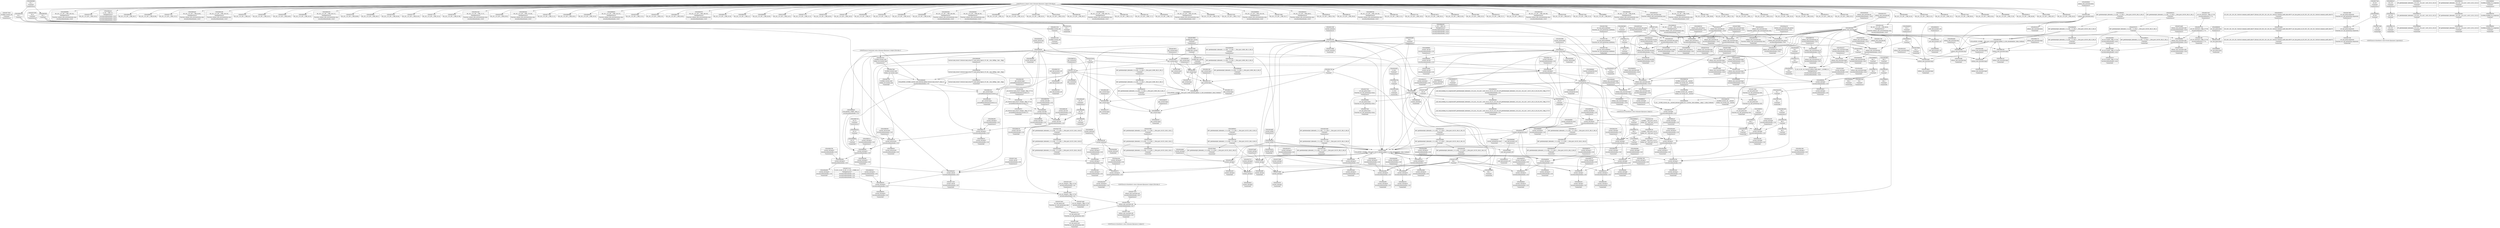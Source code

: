 digraph {
	CE0x3b56380 [shape=record,shape=Mrecord,label="{CE0x3b56380|current_sid:do.end|*SummSource*}"]
	CE0x3b69ee0 [shape=record,shape=Mrecord,label="{CE0x3b69ee0|selinux_sem_associate:sid2|security/selinux/hooks.c,5424|*SummSink*}"]
	CE0x3b6aff0 [shape=record,shape=Mrecord,label="{CE0x3b6aff0|current_sid:cred|security/selinux/hooks.c,218}"]
	CE0x3b62970 [shape=record,shape=Mrecord,label="{CE0x3b62970|80:_i32,_112:_i8*,_:_CRE_188,192_|*MultipleSource*|Function::selinux_sem_associate&Arg::sma::|security/selinux/hooks.c,5419}"]
	CE0x3bb63b0 [shape=record,shape=Mrecord,label="{CE0x3bb63b0|get_current:tmp|*SummSource*}"]
	CE0x3b7f360 [shape=record,shape=Mrecord,label="{CE0x3b7f360|GLOBAL:get_current|*Constant*}"]
	CE0x3b65150 [shape=record,shape=Mrecord,label="{CE0x3b65150|80:_i32,_112:_i8*,_:_CRE_35,36_}"]
	CE0x3b4b5c0 [shape=record,shape=Mrecord,label="{CE0x3b4b5c0|i32_3|*Constant*}"]
	CE0x3b63660 [shape=record,shape=Mrecord,label="{CE0x3b63660|i32_1|*Constant*|*SummSource*}"]
	CE0x3b9efd0 [shape=record,shape=Mrecord,label="{CE0x3b9efd0|current_sid:tmp6|security/selinux/hooks.c,218|*SummSink*}"]
	CE0x3b55200 [shape=record,shape=Mrecord,label="{CE0x3b55200|i64*_getelementptr_inbounds_(_11_x_i64_,_11_x_i64_*___llvm_gcov_ctr125,_i64_0,_i64_8)|*Constant*|*SummSink*}"]
	"CONST[source:1(input),value:2(dynamic)][purpose:{object}][SrcIdx:0]"
	CE0x3b83ca0 [shape=record,shape=Mrecord,label="{CE0x3b83ca0|i64*_getelementptr_inbounds_(_2_x_i64_,_2_x_i64_*___llvm_gcov_ctr98,_i64_0,_i64_0)|*Constant*}"]
	CE0x3b729c0 [shape=record,shape=Mrecord,label="{CE0x3b729c0|avc_has_perm:ssid|Function::avc_has_perm&Arg::ssid::|*SummSource*}"]
	CE0x3b62f10 [shape=record,shape=Mrecord,label="{CE0x3b62f10|selinux_sem_associate:security|security/selinux/hooks.c,5419}"]
	CE0x3b5f670 [shape=record,shape=Mrecord,label="{CE0x3b5f670|_ret_%struct.task_struct*_%tmp4,_!dbg_!27714|./arch/x86/include/asm/current.h,14|*SummSink*}"]
	CE0x3b508c0 [shape=record,shape=Mrecord,label="{CE0x3b508c0|current_sid:tmp3|*SummSink*}"]
	CE0x3b65c80 [shape=record,shape=Mrecord,label="{CE0x3b65c80|80:_i32,_112:_i8*,_:_CRE_4,5_}"]
	CE0x3b98ef0 [shape=record,shape=Mrecord,label="{CE0x3b98ef0|i64_0|*Constant*|*SummSink*}"]
	CE0x3b72b50 [shape=record,shape=Mrecord,label="{CE0x3b72b50|avc_has_perm:tsid|Function::avc_has_perm&Arg::tsid::}"]
	CE0x3b6e1e0 [shape=record,shape=Mrecord,label="{CE0x3b6e1e0|selinux_sem_associate:tmp2|*SummSink*}"]
	CE0x3b50960 [shape=record,shape=Mrecord,label="{CE0x3b50960|_call_void_mcount()_#3}"]
	CE0x3ba67d0 [shape=record,shape=Mrecord,label="{CE0x3ba67d0|i1_true|*Constant*}"]
	CE0x3be7f50 [shape=record,shape=Mrecord,label="{CE0x3be7f50|GLOBAL:current_task|Global_var:current_task|*SummSink*}"]
	CE0x3b56eb0 [shape=record,shape=Mrecord,label="{CE0x3b56eb0|i32_64|*Constant*}"]
	CE0x3b57040 [shape=record,shape=Mrecord,label="{CE0x3b57040|avc_has_perm:tclass|Function::avc_has_perm&Arg::tclass::|*SummSource*}"]
	CE0x3b57cb0 [shape=record,shape=Mrecord,label="{CE0x3b57cb0|avc_has_perm:auditdata|Function::avc_has_perm&Arg::auditdata::|*SummSink*}"]
	CE0x3b71240 [shape=record,shape=Mrecord,label="{CE0x3b71240|current_sid:sid|security/selinux/hooks.c,220|*SummSink*}"]
	CE0x3bb1a00 [shape=record,shape=Mrecord,label="{CE0x3bb1a00|get_current:tmp2|*SummSource*}"]
	CE0x3b986b0 [shape=record,shape=Mrecord,label="{CE0x3b986b0|current_sid:call|security/selinux/hooks.c,218|*SummSource*}"]
	CE0x3b60b00 [shape=record,shape=Mrecord,label="{CE0x3b60b00|80:_i32,_112:_i8*,_:_CRE_38,39_}"]
	CE0x4f23860 [shape=record,shape=Mrecord,label="{CE0x4f23860|selinux_sem_associate:sem_perm|security/selinux/hooks.c,5419|*SummSink*}"]
	CE0x3b80440 [shape=record,shape=Mrecord,label="{CE0x3b80440|current_sid:if.then|*SummSink*}"]
	CE0x3ba2600 [shape=record,shape=Mrecord,label="{CE0x3ba2600|i64*_getelementptr_inbounds_(_11_x_i64_,_11_x_i64_*___llvm_gcov_ctr125,_i64_0,_i64_9)|*Constant*}"]
	CE0x3b63460 [shape=record,shape=Mrecord,label="{CE0x3b63460|current_sid:tobool|security/selinux/hooks.c,218}"]
	CE0x5103df0 [shape=record,shape=Mrecord,label="{CE0x5103df0|80:_i32,_112:_i8*,_:_CRE_24,25_}"]
	CE0x3ba2d70 [shape=record,shape=Mrecord,label="{CE0x3ba2d70|current_sid:tmp17|security/selinux/hooks.c,218|*SummSource*}"]
	CE0x3b888b0 [shape=record,shape=Mrecord,label="{CE0x3b888b0|i32_22|*Constant*|*SummSink*}"]
	"CONST[source:2(external),value:2(dynamic)][purpose:{subject}][SrcIdx:1]"
	CE0x3bb23c0 [shape=record,shape=Mrecord,label="{CE0x3bb23c0|get_current:tmp4|./arch/x86/include/asm/current.h,14}"]
	CE0x3b709f0 [shape=record,shape=Mrecord,label="{CE0x3b709f0|current_sid:tmp}"]
	CE0x3b51430 [shape=record,shape=Mrecord,label="{CE0x3b51430|GLOBAL:current_sid|*Constant*|*SummSink*}"]
	CE0x3b66330 [shape=record,shape=Mrecord,label="{CE0x3b66330|GLOBAL:current_sid.__warned|Global_var:current_sid.__warned|*SummSink*}"]
	CE0x3ba66a0 [shape=record,shape=Mrecord,label="{CE0x3ba66a0|current_sid:tmp14|security/selinux/hooks.c,218|*SummSink*}"]
	CE0x3b682b0 [shape=record,shape=Mrecord,label="{CE0x3b682b0|_call_void_lockdep_rcu_suspicious(i8*_getelementptr_inbounds_(_25_x_i8_,_25_x_i8_*_.str3,_i32_0,_i32_0),_i32_218,_i8*_getelementptr_inbounds_(_45_x_i8_,_45_x_i8_*_.str12,_i32_0,_i32_0))_#10,_!dbg_!27727|security/selinux/hooks.c,218}"]
	CE0x3b70a60 [shape=record,shape=Mrecord,label="{CE0x3b70a60|COLLAPSED:_GCMRE___llvm_gcov_ctr125_internal_global_11_x_i64_zeroinitializer:_elem_0:default:}"]
	CE0x3b84420 [shape=record,shape=Mrecord,label="{CE0x3b84420|i32_22|*Constant*}"]
	CE0x3b86630 [shape=record,shape=Mrecord,label="{CE0x3b86630|current_sid:tmp24|security/selinux/hooks.c,220|*SummSink*}"]
	CE0x3b661b0 [shape=record,shape=Mrecord,label="{CE0x3b661b0|GLOBAL:current_sid.__warned|Global_var:current_sid.__warned|*SummSource*}"]
	CE0x3b72170 [shape=record,shape=Mrecord,label="{CE0x3b72170|80:_i32,_112:_i8*,_:_CRE_31,32_}"]
	CE0x3b6b060 [shape=record,shape=Mrecord,label="{CE0x3b6b060|COLLAPSED:_GCMRE_current_task_external_global_%struct.task_struct*:_elem_0::|security/selinux/hooks.c,218}"]
	CE0x3b62cf0 [shape=record,shape=Mrecord,label="{CE0x3b62cf0|selinux_sem_associate:security|security/selinux/hooks.c,5419|*SummSink*}"]
	CE0x3b74c40 [shape=record,shape=Mrecord,label="{CE0x3b74c40|80:_i32,_112:_i8*,_:_CRE_49,50_}"]
	CE0x3b797e0 [shape=record,shape=Mrecord,label="{CE0x3b797e0|selinux_sem_associate:type|security/selinux/hooks.c,5421|*SummSink*}"]
	CE0x3b9b780 [shape=record,shape=Mrecord,label="{CE0x3b9b780|current_sid:call4|security/selinux/hooks.c,218|*SummSource*}"]
	CE0x3b741f0 [shape=record,shape=Mrecord,label="{CE0x3b741f0|i32_0|*Constant*}"]
	CE0x3b4aae0 [shape=record,shape=Mrecord,label="{CE0x3b4aae0|i8_4|*Constant*|*SummSink*}"]
	CE0x3b71ef0 [shape=record,shape=Mrecord,label="{CE0x3b71ef0|80:_i32,_112:_i8*,_:_CRE_28,29_}"]
	CE0x3b53ad0 [shape=record,shape=Mrecord,label="{CE0x3b53ad0|selinux_sem_associate:tmp1}"]
	CE0x3b705d0 [shape=record,shape=Mrecord,label="{CE0x3b705d0|selinux_sem_associate:call|security/selinux/hooks.c,5417}"]
	CE0x3b839b0 [shape=record,shape=Mrecord,label="{CE0x3b839b0|current_sid:do.end|*SummSink*}"]
	CE0x3bdc360 [shape=record,shape=Mrecord,label="{CE0x3bdc360|get_current:tmp4|./arch/x86/include/asm/current.h,14|*SummSource*}"]
	CE0x3b65f80 [shape=record,shape=Mrecord,label="{CE0x3b65f80|GLOBAL:current_sid.__warned|Global_var:current_sid.__warned}"]
	CE0x3ba6b70 [shape=record,shape=Mrecord,label="{CE0x3ba6b70|get_current:tmp3|*SummSource*}"]
	CE0x3b5a4e0 [shape=record,shape=Mrecord,label="{CE0x3b5a4e0|current_sid:tmp10|security/selinux/hooks.c,218|*SummSource*}"]
	CE0x3b5e540 [shape=record,shape=Mrecord,label="{CE0x3b5e540|_call_void_mcount()_#3}"]
	CE0x3b5d3b0 [shape=record,shape=Mrecord,label="{CE0x3b5d3b0|80:_i32,_112:_i8*,_:_CRE_6,7_}"]
	CE0x3b4abe0 [shape=record,shape=Mrecord,label="{CE0x3b4abe0|selinux_sem_associate:sem_perm1|security/selinux/hooks.c,5422}"]
	"CONST[source:0(mediator),value:2(dynamic)][purpose:{object}]"
	CE0x344c040 [shape=record,shape=Mrecord,label="{CE0x344c040|80:_i32,_112:_i8*,_:_CRE_2,3_}"]
	CE0x3b55f90 [shape=record,shape=Mrecord,label="{CE0x3b55f90|current_sid:do.body|*SummSource*}"]
	CE0x3b4b250 [shape=record,shape=Mrecord,label="{CE0x3b4b250|selinux_sem_associate:key|security/selinux/hooks.c,5422|*SummSource*}"]
	CE0x3ba3510 [shape=record,shape=Mrecord,label="{CE0x3ba3510|current_sid:tmp19|security/selinux/hooks.c,218}"]
	CE0x3b57af0 [shape=record,shape=Mrecord,label="{CE0x3b57af0|avc_has_perm:auditdata|Function::avc_has_perm&Arg::auditdata::}"]
	CE0x3b51d00 [shape=record,shape=Mrecord,label="{CE0x3b51d00|selinux_sem_associate:entry}"]
	CE0x3b758b0 [shape=record,shape=Mrecord,label="{CE0x3b758b0|current_sid:entry|*SummSink*}"]
	CE0x3b80d40 [shape=record,shape=Mrecord,label="{CE0x3b80d40|current_sid:call|security/selinux/hooks.c,218}"]
	CE0x3b7f970 [shape=record,shape=Mrecord,label="{CE0x3b7f970|get_current:entry|*SummSource*}"]
	CE0x3b885c0 [shape=record,shape=Mrecord,label="{CE0x3b885c0|current_sid:tmp21|security/selinux/hooks.c,218|*SummSink*}"]
	CE0x3b81cc0 [shape=record,shape=Mrecord,label="{CE0x3b81cc0|i64*_getelementptr_inbounds_(_11_x_i64_,_11_x_i64_*___llvm_gcov_ctr125,_i64_0,_i64_6)|*Constant*|*SummSource*}"]
	CE0x3b59510 [shape=record,shape=Mrecord,label="{CE0x3b59510|i64*_getelementptr_inbounds_(_2_x_i64_,_2_x_i64_*___llvm_gcov_ctr319,_i64_0,_i64_1)|*Constant*|*SummSource*}"]
	CE0x3b64de0 [shape=record,shape=Mrecord,label="{CE0x3b64de0|_call_void_mcount()_#3|*SummSink*}"]
	CE0x3b73bc0 [shape=record,shape=Mrecord,label="{CE0x3b73bc0|0:_i8,_8:_i32,_24:_%struct.selinux_audit_data*,_:_SCMRE_0,1_|*MultipleSource*|security/selinux/hooks.c,5421|security/selinux/hooks.c, 5416}"]
	CE0x3b6e300 [shape=record,shape=Mrecord,label="{CE0x3b6e300|80:_i32,_112:_i8*,_:_CRE_54,55_}"]
	CE0x3b577c0 [shape=record,shape=Mrecord,label="{CE0x3b577c0|avc_has_perm:requested|Function::avc_has_perm&Arg::requested::}"]
	CE0x3b57b60 [shape=record,shape=Mrecord,label="{CE0x3b57b60|avc_has_perm:auditdata|Function::avc_has_perm&Arg::auditdata::|*SummSource*}"]
	CE0x3b59a80 [shape=record,shape=Mrecord,label="{CE0x3b59a80|80:_i32,_112:_i8*,_:_CRE_45,46_}"]
	CE0x3ba5870 [shape=record,shape=Mrecord,label="{CE0x3ba5870|current_sid:land.lhs.true}"]
	CE0x3b62840 [shape=record,shape=Mrecord,label="{CE0x3b62840|80:_i32,_112:_i8*,_:_CRE_184,188_|*MultipleSource*|Function::selinux_sem_associate&Arg::sma::|security/selinux/hooks.c,5419}"]
	CE0x3ba6f30 [shape=record,shape=Mrecord,label="{CE0x3ba6f30|current_sid:if.then}"]
	CE0x3b79550 [shape=record,shape=Mrecord,label="{CE0x3b79550|selinux_sem_associate:type|security/selinux/hooks.c,5421}"]
	CE0x3b86450 [shape=record,shape=Mrecord,label="{CE0x3b86450|current_sid:tmp24|security/selinux/hooks.c,220}"]
	CE0x3b53d60 [shape=record,shape=Mrecord,label="{CE0x3b53d60|i64_1|*Constant*|*SummSink*}"]
	CE0x3b51670 [shape=record,shape=Mrecord,label="{CE0x3b51670|selinux_sem_associate:bb|*SummSource*}"]
	CE0x3b63fe0 [shape=record,shape=Mrecord,label="{CE0x3b63fe0|80:_i32,_112:_i8*,_:_CRE_96,100_|*MultipleSource*|Function::selinux_sem_associate&Arg::sma::|security/selinux/hooks.c,5419}"]
	CE0x3b65b80 [shape=record,shape=Mrecord,label="{CE0x3b65b80|80:_i32,_112:_i8*,_:_CRE_3,4_}"]
	CE0x3b739d0 [shape=record,shape=Mrecord,label="{CE0x3b739d0|selinux_sem_associate:tmp4|security/selinux/hooks.c,5419|*SummSource*}"]
	CE0x3b9fe80 [shape=record,shape=Mrecord,label="{CE0x3b9fe80|current_sid:tmp16|security/selinux/hooks.c,218}"]
	CE0x3b67ea0 [shape=record,shape=Mrecord,label="{CE0x3b67ea0|i8_1|*Constant*|*SummSink*}"]
	CE0x3ba6520 [shape=record,shape=Mrecord,label="{CE0x3ba6520|current_sid:tmp14|security/selinux/hooks.c,218|*SummSource*}"]
	CE0x3b81610 [shape=record,shape=Mrecord,label="{CE0x3b81610|current_sid:tmp12|security/selinux/hooks.c,218}"]
	CE0x3bd8560 [shape=record,shape=Mrecord,label="{CE0x3bd8560|i64*_getelementptr_inbounds_(_2_x_i64_,_2_x_i64_*___llvm_gcov_ctr98,_i64_0,_i64_0)|*Constant*|*SummSource*}"]
	CE0x3b7f730 [shape=record,shape=Mrecord,label="{CE0x3b7f730|GLOBAL:get_current|*Constant*|*SummSink*}"]
	CE0x3b57ff0 [shape=record,shape=Mrecord,label="{CE0x3b57ff0|_ret_i32_%retval.0,_!dbg_!27728|security/selinux/avc.c,775|*SummSink*}"]
	CE0x3b72fa0 [shape=record,shape=Mrecord,label="{CE0x3b72fa0|i16_25|*Constant*}"]
	CE0x3b55440 [shape=record,shape=Mrecord,label="{CE0x3b55440|i64*_getelementptr_inbounds_(_11_x_i64_,_11_x_i64_*___llvm_gcov_ctr125,_i64_0,_i64_8)|*Constant*}"]
	CE0x3b567c0 [shape=record,shape=Mrecord,label="{CE0x3b567c0|selinux_sem_associate:sem_perm1|security/selinux/hooks.c,5422|*SummSink*}"]
	CE0x3b507c0 [shape=record,shape=Mrecord,label="{CE0x3b507c0|current_sid:tmp3|*SummSource*}"]
	CE0x3b55870 [shape=record,shape=Mrecord,label="{CE0x3b55870|current_sid:tmp15|security/selinux/hooks.c,218|*SummSource*}"]
	CE0x3b88cf0 [shape=record,shape=Mrecord,label="{CE0x3b88cf0|current_sid:security|security/selinux/hooks.c,218|*SummSink*}"]
	CE0x3b6d480 [shape=record,shape=Mrecord,label="{CE0x3b6d480|%struct.task_struct*_(%struct.task_struct**)*_asm_movq_%gs:$_1:P_,$0_,_r,im,_dirflag_,_fpsr_,_flags_|*SummSource*}"]
	CE0x3b5f5d0 [shape=record,shape=Mrecord,label="{CE0x3b5f5d0|_ret_%struct.task_struct*_%tmp4,_!dbg_!27714|./arch/x86/include/asm/current.h,14}"]
	CE0x3b51320 [shape=record,shape=Mrecord,label="{CE0x3b51320|GLOBAL:current_sid|*Constant*}"]
	CE0x3ba6000 [shape=record,shape=Mrecord,label="{CE0x3ba6000|current_sid:tmp13|security/selinux/hooks.c,218}"]
	CE0x3ba3990 [shape=record,shape=Mrecord,label="{CE0x3ba3990|current_sid:tmp19|security/selinux/hooks.c,218|*SummSource*}"]
	CE0x3b54f50 [shape=record,shape=Mrecord,label="{CE0x3b54f50|i1_true|*Constant*|*SummSource*}"]
	CE0x3bb2320 [shape=record,shape=Mrecord,label="{CE0x3bb2320|_call_void_mcount()_#3|*SummSink*}"]
	CE0x3b53e10 [shape=record,shape=Mrecord,label="{CE0x3b53e10|selinux_sem_associate:entry|*SummSink*}"]
	CE0x3b5c5e0 [shape=record,shape=Mrecord,label="{CE0x3b5c5e0|80:_i32,_112:_i8*,_:_CRE_80,84_|*MultipleSource*|Function::selinux_sem_associate&Arg::sma::|security/selinux/hooks.c,5419}"]
	CE0x3ba27d0 [shape=record,shape=Mrecord,label="{CE0x3ba27d0|i64*_getelementptr_inbounds_(_11_x_i64_,_11_x_i64_*___llvm_gcov_ctr125,_i64_0,_i64_9)|*Constant*|*SummSource*}"]
	CE0x48055a0 [shape=record,shape=Mrecord,label="{CE0x48055a0|selinux_sem_associate:sem_perm|security/selinux/hooks.c,5419|*SummSource*}"]
	CE0x3b5a660 [shape=record,shape=Mrecord,label="{CE0x3b5a660|current_sid:tmp10|security/selinux/hooks.c,218|*SummSink*}"]
	CE0x3b710e0 [shape=record,shape=Mrecord,label="{CE0x3b710e0|current_sid:sid|security/selinux/hooks.c,220|*SummSource*}"]
	CE0x3ba6db0 [shape=record,shape=Mrecord,label="{CE0x3ba6db0|current_sid:land.lhs.true2|*SummSource*}"]
	CE0x3b5e4a0 [shape=record,shape=Mrecord,label="{CE0x3b5e4a0|selinux_sem_associate:tmp3|*SummSink*}"]
	CE0x3b806c0 [shape=record,shape=Mrecord,label="{CE0x3b806c0|i64*_getelementptr_inbounds_(_11_x_i64_,_11_x_i64_*___llvm_gcov_ctr125,_i64_0,_i64_0)|*Constant*|*SummSource*}"]
	CE0x3b99830 [shape=record,shape=Mrecord,label="{CE0x3b99830|i64_3|*Constant*|*SummSource*}"]
	CE0x3b70ed0 [shape=record,shape=Mrecord,label="{CE0x3b70ed0|80:_i32,_112:_i8*,_:_CRE_14,15_}"]
	CE0x3b9dcc0 [shape=record,shape=Mrecord,label="{CE0x3b9dcc0|i32_218|*Constant*|*SummSource*}"]
	CE0x3b72080 [shape=record,shape=Mrecord,label="{CE0x3b72080|80:_i32,_112:_i8*,_:_CRE_30,31_}"]
	"CONST[source:0(mediator),value:2(dynamic)][purpose:{subject}][SrcIdx:2]"
	CE0x3be7ce0 [shape=record,shape=Mrecord,label="{CE0x3be7ce0|i64_1|*Constant*}"]
	CE0x3b80b90 [shape=record,shape=Mrecord,label="{CE0x3b80b90|_call_void_mcount()_#3|*SummSource*}"]
	CE0x3b68320 [shape=record,shape=Mrecord,label="{CE0x3b68320|_call_void_lockdep_rcu_suspicious(i8*_getelementptr_inbounds_(_25_x_i8_,_25_x_i8_*_.str3,_i32_0,_i32_0),_i32_218,_i8*_getelementptr_inbounds_(_45_x_i8_,_45_x_i8_*_.str12,_i32_0,_i32_0))_#10,_!dbg_!27727|security/selinux/hooks.c,218|*SummSource*}"]
	CE0x3b61590 [shape=record,shape=Mrecord,label="{CE0x3b61590|get_current:tmp1|*SummSource*}"]
	CE0x3b7b4f0 [shape=record,shape=Mrecord,label="{CE0x3b7b4f0|current_sid:tmp4|security/selinux/hooks.c,218|*SummSource*}"]
	CE0x5103ee0 [shape=record,shape=Mrecord,label="{CE0x5103ee0|80:_i32,_112:_i8*,_:_CRE_25,26_}"]
	CE0x3b9b8b0 [shape=record,shape=Mrecord,label="{CE0x3b9b8b0|current_sid:call4|security/selinux/hooks.c,218|*SummSink*}"]
	CE0x3ba40f0 [shape=record,shape=Mrecord,label="{CE0x3ba40f0|current_sid:tmp20|security/selinux/hooks.c,218|*SummSink*}"]
	CE0x3b56fd0 [shape=record,shape=Mrecord,label="{CE0x3b56fd0|avc_has_perm:tclass|Function::avc_has_perm&Arg::tclass::}"]
	CE0x3b84cb0 [shape=record,shape=Mrecord,label="{CE0x3b84cb0|i32_1|*Constant*}"]
	CE0x3ba3cf0 [shape=record,shape=Mrecord,label="{CE0x3ba3cf0|i64*_getelementptr_inbounds_(_11_x_i64_,_11_x_i64_*___llvm_gcov_ctr125,_i64_0,_i64_10)|*Constant*|*SummSink*}"]
	CE0x3b56110 [shape=record,shape=Mrecord,label="{CE0x3b56110|current_sid:land.lhs.true2}"]
	CE0x3b9bcc0 [shape=record,shape=Mrecord,label="{CE0x3b9bcc0|i64_4|*Constant*}"]
	CE0x3b639d0 [shape=record,shape=Mrecord,label="{CE0x3b639d0|selinux_sem_associate:bb}"]
	CE0x3b75920 [shape=record,shape=Mrecord,label="{CE0x3b75920|_ret_i32_%tmp24,_!dbg_!27742|security/selinux/hooks.c,220}"]
	CE0x3b6d6a0 [shape=record,shape=Mrecord,label="{CE0x3b6d6a0|current_sid:land.lhs.true|*SummSource*}"]
	CE0x3bdf300 [shape=record,shape=Mrecord,label="{CE0x3bdf300|i64*_getelementptr_inbounds_(_2_x_i64_,_2_x_i64_*___llvm_gcov_ctr98,_i64_0,_i64_1)|*Constant*|*SummSink*}"]
	CE0x3b4ae10 [shape=record,shape=Mrecord,label="{CE0x3b4ae10|selinux_sem_associate:tmp6|security/selinux/hooks.c,5422|*SummSource*}"]
	CE0x3b65280 [shape=record,shape=Mrecord,label="{CE0x3b65280|80:_i32,_112:_i8*,_:_CRE_36,37_}"]
	CE0x3b4b630 [shape=record,shape=Mrecord,label="{CE0x3b4b630|i32_3|*Constant*|*SummSource*}"]
	CE0x3be7de0 [shape=record,shape=Mrecord,label="{CE0x3be7de0|GLOBAL:current_task|Global_var:current_task}"]
	CE0x3b56d40 [shape=record,shape=Mrecord,label="{CE0x3b56d40|i16_25|*Constant*|*SummSink*}"]
	CE0x3b54a20 [shape=record,shape=Mrecord,label="{CE0x3b54a20|current_sid:bb|*SummSink*}"]
	CE0x3b708e0 [shape=record,shape=Mrecord,label="{CE0x3b708e0|i64*_getelementptr_inbounds_(_11_x_i64_,_11_x_i64_*___llvm_gcov_ctr125,_i64_0,_i64_0)|*Constant*|*SummSink*}"]
	CE0x3ba4480 [shape=record,shape=Mrecord,label="{CE0x3ba4480|current_sid:call4|security/selinux/hooks.c,218}"]
	CE0x3b72a90 [shape=record,shape=Mrecord,label="{CE0x3b72a90|avc_has_perm:ssid|Function::avc_has_perm&Arg::ssid::|*SummSink*}"]
	CE0x3ba3c40 [shape=record,shape=Mrecord,label="{CE0x3ba3c40|i64*_getelementptr_inbounds_(_11_x_i64_,_11_x_i64_*___llvm_gcov_ctr125,_i64_0,_i64_10)|*Constant*|*SummSource*}"]
	CE0x3ba0380 [shape=record,shape=Mrecord,label="{CE0x3ba0380|i8_1|*Constant*}"]
	CE0x3b62500 [shape=record,shape=Mrecord,label="{CE0x3b62500|80:_i32,_112:_i8*,_:_CRE_168,176_|*MultipleSource*|Function::selinux_sem_associate&Arg::sma::|security/selinux/hooks.c,5419}"]
	CE0x3b5a100 [shape=record,shape=Mrecord,label="{CE0x3b5a100|current_sid:tmp9|security/selinux/hooks.c,218|*SummSource*}"]
	CE0x3b84900 [shape=record,shape=Mrecord,label="{CE0x3b84900|current_sid:tmp23|security/selinux/hooks.c,218|*SummSink*}"]
	CE0x3b554b0 [shape=record,shape=Mrecord,label="{CE0x3b554b0|i64*_getelementptr_inbounds_(_11_x_i64_,_11_x_i64_*___llvm_gcov_ctr125,_i64_0,_i64_8)|*Constant*|*SummSource*}"]
	CE0x3b69d20 [shape=record,shape=Mrecord,label="{CE0x3b69d20|selinux_sem_associate:sid2|security/selinux/hooks.c,5424|*SummSource*}"]
	CE0x3b61280 [shape=record,shape=Mrecord,label="{CE0x3b61280|80:_i32,_112:_i8*,_:_CRE_11,12_}"]
	CE0x3b5c140 [shape=record,shape=Mrecord,label="{CE0x3b5c140|80:_i32,_112:_i8*,_:_CRE_71,72_}"]
	CE0x3b5d450 [shape=record,shape=Mrecord,label="{CE0x3b5d450|80:_i32,_112:_i8*,_:_CRE_7,8_}"]
	CE0x3b97ec0 [shape=record,shape=Mrecord,label="{CE0x3b97ec0|current_sid:tmp8|security/selinux/hooks.c,218}"]
	CE0x3b54b90 [shape=record,shape=Mrecord,label="{CE0x3b54b90|current_sid:tmp2|*SummSource*}"]
	CE0x3b9ba30 [shape=record,shape=Mrecord,label="{CE0x3b9ba30|current_sid:tobool1|security/selinux/hooks.c,218|*SummSource*}"]
	CE0x3b68a70 [shape=record,shape=Mrecord,label="{CE0x3b68a70|i8*_getelementptr_inbounds_(_25_x_i8_,_25_x_i8_*_.str3,_i32_0,_i32_0)|*Constant*}"]
	CE0x5055e60 [shape=record,shape=Mrecord,label="{CE0x5055e60|i64_1|*Constant*|*SummSource*}"]
	CE0x3b66d10 [shape=record,shape=Mrecord,label="{CE0x3b66d10|80:_i32,_112:_i8*,_:_CRE_152,160_|*MultipleSource*|Function::selinux_sem_associate&Arg::sma::|security/selinux/hooks.c,5419}"]
	CE0x3b57480 [shape=record,shape=Mrecord,label="{CE0x3b57480|i32_64|*Constant*|*SummSink*}"]
	CE0x3b9f360 [shape=record,shape=Mrecord,label="{CE0x3b9f360|current_sid:if.end|*SummSource*}"]
	"CONST[source:0(mediator),value:0(static)][purpose:{operation}]"
	CE0x3b784d0 [shape=record,shape=Mrecord,label="{CE0x3b784d0|current_sid:call|security/selinux/hooks.c,218|*SummSink*}"]
	CE0x3b798e0 [shape=record,shape=Mrecord,label="{CE0x3b798e0|i32_3|*Constant*|*SummSink*}"]
	CE0x3b4b040 [shape=record,shape=Mrecord,label="{CE0x3b4b040|selinux_sem_associate:ipc_id|security/selinux/hooks.c,5422}"]
	CE0x3b6fb70 [shape=record,shape=Mrecord,label="{CE0x3b6fb70|i64*_getelementptr_inbounds_(_2_x_i64_,_2_x_i64_*___llvm_gcov_ctr319,_i64_0,_i64_1)|*Constant*|*SummSink*}"]
	CE0x3b59fd0 [shape=record,shape=Mrecord,label="{CE0x3b59fd0|current_sid:tmp9|security/selinux/hooks.c,218}"]
	CE0x3b6b230 [shape=record,shape=Mrecord,label="{CE0x3b6b230|current_sid:cred|security/selinux/hooks.c,218|*SummSink*}"]
	CE0x3b70ad0 [shape=record,shape=Mrecord,label="{CE0x3b70ad0|current_sid:tmp|*SummSource*}"]
	CE0x3ba3070 [shape=record,shape=Mrecord,label="{CE0x3ba3070|current_sid:tmp18|security/selinux/hooks.c,218}"]
	CE0x3b7f600 [shape=record,shape=Mrecord,label="{CE0x3b7f600|GLOBAL:get_current|*Constant*|*SummSource*}"]
	CE0x3b79660 [shape=record,shape=Mrecord,label="{CE0x3b79660|selinux_sem_associate:type|security/selinux/hooks.c,5421|*SummSource*}"]
	CE0x3b9bf50 [shape=record,shape=Mrecord,label="{CE0x3b9bf50|i64_4|*Constant*|*SummSource*}"]
	CE0x3ba6350 [shape=record,shape=Mrecord,label="{CE0x3ba6350|current_sid:tmp14|security/selinux/hooks.c,218}"]
	CE0x3b7fa90 [shape=record,shape=Mrecord,label="{CE0x3b7fa90|get_current:entry|*SummSink*}"]
	CE0x3b842f0 [shape=record,shape=Mrecord,label="{CE0x3b842f0|current_sid:tmp21|security/selinux/hooks.c,218|*SummSource*}"]
	CE0x3b9f100 [shape=record,shape=Mrecord,label="{CE0x3b9f100|current_sid:tmp7|security/selinux/hooks.c,218}"]
	CE0x3b80c30 [shape=record,shape=Mrecord,label="{CE0x3b80c30|_call_void_mcount()_#3|*SummSink*}"]
	CE0x3b99020 [shape=record,shape=Mrecord,label="{CE0x3b99020|GLOBAL:__llvm_gcov_ctr125|Global_var:__llvm_gcov_ctr125|*SummSink*}"]
	CE0x3b6e690 [shape=record,shape=Mrecord,label="{CE0x3b6e690|80:_i32,_112:_i8*,_:_CRE_57,58_}"]
	CE0x3b7fb50 [shape=record,shape=Mrecord,label="{CE0x3b7fb50|i64*_getelementptr_inbounds_(_11_x_i64_,_11_x_i64_*___llvm_gcov_ctr125,_i64_0,_i64_1)|*Constant*}"]
	CE0x3bc4830 [shape=record,shape=Mrecord,label="{CE0x3bc4830|get_current:tmp}"]
	CE0x3be7ec0 [shape=record,shape=Mrecord,label="{CE0x3be7ec0|GLOBAL:current_task|Global_var:current_task|*SummSource*}"]
	CE0x3b7a710 [shape=record,shape=Mrecord,label="{CE0x3b7a710|avc_has_perm:ssid|Function::avc_has_perm&Arg::ssid::}"]
	CE0x3b6b910 [shape=record,shape=Mrecord,label="{CE0x3b6b910|current_sid:tmp8|security/selinux/hooks.c,218|*SummSource*}"]
	CE0x3b4b850 [shape=record,shape=Mrecord,label="{CE0x3b4b850|selinux_sem_associate:tmp5|security/selinux/hooks.c,5419|*SummSource*}"]
	CE0x3b72550 [shape=record,shape=Mrecord,label="{CE0x3b72550|80:_i32,_112:_i8*,_:_CRE_17,18_}"]
	CE0x3b56a80 [shape=record,shape=Mrecord,label="{CE0x3b56a80|i32_(i32,_i32,_i16,_i32,_%struct.common_audit_data*)*_bitcast_(i32_(i32,_i32,_i16,_i32,_%struct.common_audit_data.495*)*_avc_has_perm_to_i32_(i32,_i32,_i16,_i32,_%struct.common_audit_data*)*)|*Constant*|*SummSink*}"]
	CE0x3b99650 [shape=record,shape=Mrecord,label="{CE0x3b99650|i64_2|*Constant*|*SummSink*}"]
	CE0x3b86960 [shape=record,shape=Mrecord,label="{CE0x3b86960|get_current:bb|*SummSink*}"]
	CE0x3ba3d60 [shape=record,shape=Mrecord,label="{CE0x3ba3d60|current_sid:tmp19|security/selinux/hooks.c,218|*SummSink*}"]
	CE0x3b66600 [shape=record,shape=Mrecord,label="{CE0x3b66600|80:_i32,_112:_i8*,_:_CRE_120,128_|*MultipleSource*|Function::selinux_sem_associate&Arg::sma::|security/selinux/hooks.c,5419}"]
	CE0x3b867e0 [shape=record,shape=Mrecord,label="{CE0x3b867e0|get_current:bb|*SummSource*}"]
	CE0x3b72460 [shape=record,shape=Mrecord,label="{CE0x3b72460|80:_i32,_112:_i8*,_:_CRE_16,17_}"]
	CE0x3b84170 [shape=record,shape=Mrecord,label="{CE0x3b84170|current_sid:tmp21|security/selinux/hooks.c,218}"]
	CE0x3b63d10 [shape=record,shape=Mrecord,label="{CE0x3b63d10|80:_i32,_112:_i8*,_:_CRE_88,92_|*MultipleSource*|Function::selinux_sem_associate&Arg::sma::|security/selinux/hooks.c,5419}"]
	CE0x3b717a0 [shape=record,shape=Mrecord,label="{CE0x3b717a0|get_current:bb}"]
	CE0x3b59ce0 [shape=record,shape=Mrecord,label="{CE0x3b59ce0|80:_i32,_112:_i8*,_:_CRE_47,48_}"]
	CE0x3b81a30 [shape=record,shape=Mrecord,label="{CE0x3b81a30|i64*_getelementptr_inbounds_(_11_x_i64_,_11_x_i64_*___llvm_gcov_ctr125,_i64_0,_i64_6)|*Constant*}"]
	CE0x3b6aed0 [shape=record,shape=Mrecord,label="{CE0x3b6aed0|i32_78|*Constant*|*SummSource*}"]
	CE0x3b6e170 [shape=record,shape=Mrecord,label="{CE0x3b6e170|selinux_sem_associate:tmp2|*SummSource*}"]
	CE0x3b60c30 [shape=record,shape=Mrecord,label="{CE0x3b60c30|80:_i32,_112:_i8*,_:_CRE_39,40_}"]
	CE0x3b667b0 [shape=record,shape=Mrecord,label="{CE0x3b667b0|80:_i32,_112:_i8*,_:_CRE_128,136_|*MultipleSource*|Function::selinux_sem_associate&Arg::sma::|security/selinux/hooks.c,5419}"]
	CE0x3b65860 [shape=record,shape=Mrecord,label="{CE0x3b65860|current_sid:tmp6|security/selinux/hooks.c,218|*SummSource*}"]
	CE0x3ba3260 [shape=record,shape=Mrecord,label="{CE0x3ba3260|current_sid:tmp18|security/selinux/hooks.c,218|*SummSource*}"]
	CE0x3b56000 [shape=record,shape=Mrecord,label="{CE0x3b56000|current_sid:do.body|*SummSink*}"]
	CE0x3b4b3d0 [shape=record,shape=Mrecord,label="{CE0x3b4b3d0|selinux_sem_associate:key|security/selinux/hooks.c,5422|*SummSink*}"]
	CE0x3b4afd0 [shape=record,shape=Mrecord,label="{CE0x3b4afd0|selinux_sem_associate:tmp6|security/selinux/hooks.c,5422|*SummSink*}"]
	CE0x3b6a540 [shape=record,shape=Mrecord,label="{CE0x3b6a540|selinux_sem_associate:tmp7|security/selinux/hooks.c,5424}"]
	CE0x3b57860 [shape=record,shape=Mrecord,label="{CE0x3b57860|avc_has_perm:requested|Function::avc_has_perm&Arg::requested::|*SummSource*}"]
	CE0x3b61900 [shape=record,shape=Mrecord,label="{CE0x3b61900|COLLAPSED:_GCMRE___llvm_gcov_ctr319_internal_global_2_x_i64_zeroinitializer:_elem_0:default:}"]
	CE0x3b7b620 [shape=record,shape=Mrecord,label="{CE0x3b7b620|current_sid:tmp4|security/selinux/hooks.c,218|*SummSink*}"]
	CE0x3b61340 [shape=record,shape=Mrecord,label="{CE0x3b61340|80:_i32,_112:_i8*,_:_CRE_12,13_}"]
	CE0x3b4b0b0 [shape=record,shape=Mrecord,label="{CE0x3b4b0b0|selinux_sem_associate:u|security/selinux/hooks.c,5422}"]
	CE0x3b4a950 [shape=record,shape=Mrecord,label="{CE0x3b4a950|i8_4|*Constant*|*SummSource*}"]
	CE0x3b74290 [shape=record,shape=Mrecord,label="{CE0x3b74290|i32_0|*Constant*|*SummSource*}"]
	CE0x3b9e430 [shape=record,shape=Mrecord,label="{CE0x3b9e430|i8*_getelementptr_inbounds_(_45_x_i8_,_45_x_i8_*_.str12,_i32_0,_i32_0)|*Constant*|*SummSink*}"]
	CE0x3b514f0 [shape=record,shape=Mrecord,label="{CE0x3b514f0|current_sid:entry}"]
	CE0x3b77a00 [shape=record,shape=Mrecord,label="{CE0x3b77a00|selinux_sem_associate:call|security/selinux/hooks.c,5417|*SummSink*}"]
	CE0x3b6d510 [shape=record,shape=Mrecord,label="{CE0x3b6d510|%struct.task_struct*_(%struct.task_struct**)*_asm_movq_%gs:$_1:P_,$0_,_r,im,_dirflag_,_fpsr_,_flags_|*SummSink*}"]
	CE0x3b6e9c0 [shape=record,shape=Mrecord,label="{CE0x3b6e9c0|i64*_getelementptr_inbounds_(_2_x_i64_,_2_x_i64_*___llvm_gcov_ctr319,_i64_0,_i64_0)|*Constant*|*SummSource*}"]
	CE0x3b72730 [shape=record,shape=Mrecord,label="{CE0x3b72730|80:_i32,_112:_i8*,_:_CRE_19,20_}"]
	CE0x3b54510 [shape=record,shape=Mrecord,label="{CE0x3b54510|_ret_i32_%call3,_!dbg_!27729|security/selinux/hooks.c,5424|*SummSink*}"]
	CE0x3ba5d70 [shape=record,shape=Mrecord,label="{CE0x3ba5d70|i64*_getelementptr_inbounds_(_11_x_i64_,_11_x_i64_*___llvm_gcov_ctr125,_i64_0,_i64_6)|*Constant*|*SummSink*}"]
	CE0x3b58580 [shape=record,shape=Mrecord,label="{CE0x3b58580|_ret_i32_%call3,_!dbg_!27729|security/selinux/hooks.c,5424|*SummSource*}"]
	CE0x3b62b80 [shape=record,shape=Mrecord,label="{CE0x3b62b80|i32_10|*Constant*|*SummSource*}"]
	CE0x3b51760 [shape=record,shape=Mrecord,label="{CE0x3b51760|selinux_sem_associate:bb|*SummSink*}"]
	CE0x3b9d950 [shape=record,shape=Mrecord,label="{CE0x3b9d950|GLOBAL:lockdep_rcu_suspicious|*Constant*|*SummSink*}"]
	CE0x3b686e0 [shape=record,shape=Mrecord,label="{CE0x3b686e0|i8*_getelementptr_inbounds_(_25_x_i8_,_25_x_i8_*_.str3,_i32_0,_i32_0)|*Constant*|*SummSink*}"]
	CE0x3b558e0 [shape=record,shape=Mrecord,label="{CE0x3b558e0|current_sid:tmp15|security/selinux/hooks.c,218|*SummSink*}"]
	CE0x3b581d0 [shape=record,shape=Mrecord,label="{CE0x3b581d0|current_sid:if.end}"]
	CE0x3b74d70 [shape=record,shape=Mrecord,label="{CE0x3b74d70|80:_i32,_112:_i8*,_:_CRE_50,51_}"]
	CE0x3b6e030 [shape=record,shape=Mrecord,label="{CE0x3b6e030|current_sid:bb}"]
	CE0x3b9e300 [shape=record,shape=Mrecord,label="{CE0x3b9e300|i8*_getelementptr_inbounds_(_45_x_i8_,_45_x_i8_*_.str12,_i32_0,_i32_0)|*Constant*}"]
	CE0x3b65e50 [shape=record,shape=Mrecord,label="{CE0x3b65e50|current_sid:tmp7|security/selinux/hooks.c,218|*SummSink*}"]
	CE0x3b9e110 [shape=record,shape=Mrecord,label="{CE0x3b9e110|i32_218|*Constant*|*SummSink*}"]
	CE0x3b84490 [shape=record,shape=Mrecord,label="{CE0x3b84490|current_sid:tmp23|security/selinux/hooks.c,218}"]
	CE0x3b813b0 [shape=record,shape=Mrecord,label="{CE0x3b813b0|current_sid:tmp11|security/selinux/hooks.c,218|*SummSource*}"]
	CE0x4805450 [shape=record,shape=Mrecord,label="{CE0x4805450|selinux_sem_associate:sem_perm|security/selinux/hooks.c,5419}"]
	CE0x3b62d60 [shape=record,shape=Mrecord,label="{CE0x3b62d60|i32_10|*Constant*|*SummSink*}"]
	CE0x3b77b30 [shape=record,shape=Mrecord,label="{CE0x3b77b30|GLOBAL:current_sid|*Constant*|*SummSource*}"]
	CE0x3b4b960 [shape=record,shape=Mrecord,label="{CE0x3b4b960|selinux_sem_associate:tmp5|security/selinux/hooks.c,5419|*SummSink*}"]
	CE0x3b6d340 [shape=record,shape=Mrecord,label="{CE0x3b6d340|%struct.task_struct*_(%struct.task_struct**)*_asm_movq_%gs:$_1:P_,$0_,_r,im,_dirflag_,_fpsr_,_flags_}"]
	CE0x3b6e430 [shape=record,shape=Mrecord,label="{CE0x3b6e430|80:_i32,_112:_i8*,_:_CRE_55,56_}"]
	CE0x3b4ac50 [shape=record,shape=Mrecord,label="{CE0x3b4ac50|selinux_sem_associate:sem_perm1|security/selinux/hooks.c,5422|*SummSource*}"]
	CE0x3b86160 [shape=record,shape=Mrecord,label="{CE0x3b86160|COLLAPSED:_GCMRE___llvm_gcov_ctr98_internal_global_2_x_i64_zeroinitializer:_elem_0:default:}"]
	CE0x3b74fd0 [shape=record,shape=Mrecord,label="{CE0x3b74fd0|80:_i32,_112:_i8*,_:_CRE_52,53_}"]
	CE0x3b997c0 [shape=record,shape=Mrecord,label="{CE0x3b997c0|i64_3|*Constant*}"]
	CE0x3ba5800 [shape=record,shape=Mrecord,label="{CE0x3ba5800|current_sid:if.end|*SummSink*}"]
	CE0x3b5c010 [shape=record,shape=Mrecord,label="{CE0x3b5c010|80:_i32,_112:_i8*,_:_CRE_70,71_}"]
	CE0x3b81780 [shape=record,shape=Mrecord,label="{CE0x3b81780|current_sid:tmp12|security/selinux/hooks.c,218|*SummSource*}"]
	CE0x51fddf0 [shape=record,shape=Mrecord,label="{CE0x51fddf0|80:_i32,_112:_i8*,_:_CRE_0,1_}"]
	CE0x3b6d7a0 [shape=record,shape=Mrecord,label="{CE0x3b6d7a0|current_sid:land.lhs.true|*SummSink*}"]
	CE0x3b622e0 [shape=record,shape=Mrecord,label="{CE0x3b622e0|80:_i32,_112:_i8*,_:_CRE_160,168_|*MultipleSource*|Function::selinux_sem_associate&Arg::sma::|security/selinux/hooks.c,5419}"]
	CE0x3b702d0 [shape=record,shape=Mrecord,label="{CE0x3b702d0|80:_i32,_112:_i8*,_:_CRE_69,70_}"]
	CE0x3b723a0 [shape=record,shape=Mrecord,label="{CE0x3b723a0|80:_i32,_112:_i8*,_:_CRE_15,16_}"]
	CE0x3b7fd70 [shape=record,shape=Mrecord,label="{CE0x3b7fd70|current_sid:tmp1|*SummSink*}"]
	CE0x3b5c270 [shape=record,shape=Mrecord,label="{CE0x3b5c270|i32_10|*Constant*}"]
	CE0x3b6ff40 [shape=record,shape=Mrecord,label="{CE0x3b6ff40|80:_i32,_112:_i8*,_:_CRE_66,67_}"]
	CE0x3b66450 [shape=record,shape=Mrecord,label="{CE0x3b66450|80:_i32,_112:_i8*,_:_CRE_112,120_|*MultipleSource*|Function::selinux_sem_associate&Arg::sma::|security/selinux/hooks.c,5419}"]
	CE0x4805530 [shape=record,shape=Mrecord,label="{CE0x4805530|selinux_sem_associate:sma|Function::selinux_sem_associate&Arg::sma::|*SummSink*}"]
	CE0x3ba2940 [shape=record,shape=Mrecord,label="{CE0x3ba2940|i64*_getelementptr_inbounds_(_11_x_i64_,_11_x_i64_*___llvm_gcov_ctr125,_i64_0,_i64_9)|*Constant*|*SummSink*}"]
	CE0x3b69720 [shape=record,shape=Mrecord,label="{CE0x3b69720|selinux_sem_associate:ipc_id|security/selinux/hooks.c,5422|*SummSource*}"]
	CE0x3b79c40 [shape=record,shape=Mrecord,label="{CE0x3b79c40|avc_has_perm:entry}"]
	CE0x3b5e3d0 [shape=record,shape=Mrecord,label="{CE0x3b5e3d0|selinux_sem_associate:tmp3|*SummSource*}"]
	CE0x3b63eb0 [shape=record,shape=Mrecord,label="{CE0x3b63eb0|80:_i32,_112:_i8*,_:_CRE_92,96_|*MultipleSource*|Function::selinux_sem_associate&Arg::sma::|security/selinux/hooks.c,5419}"]
	CE0x3b5e040 [shape=record,shape=Mrecord,label="{CE0x3b5e040|selinux_sem_associate:tmp3}"]
	CE0x3b58380 [shape=record,shape=Mrecord,label="{CE0x3b58380|_ret_i32_%call3,_!dbg_!27729|security/selinux/hooks.c,5424}"]
	CE0x3b6e100 [shape=record,shape=Mrecord,label="{CE0x3b6e100|selinux_sem_associate:tmp2}"]
	CE0x3b78950 [shape=record,shape=Mrecord,label="{CE0x3b78950|selinux_sem_associate:tmp1|*SummSink*}"]
	CE0x3b68d50 [shape=record,shape=Mrecord,label="{CE0x3b68d50|avc_has_perm:entry|*SummSource*}"]
	CE0x3b6a430 [shape=record,shape=Mrecord,label="{CE0x3b6a430|4:_i32,_:_CRE_4,8_|*MultipleSource*|security/selinux/hooks.c,5419|security/selinux/hooks.c,5419|security/selinux/hooks.c,5424}"]
	CE0x3b88730 [shape=record,shape=Mrecord,label="{CE0x3b88730|i32_22|*Constant*|*SummSource*}"]
	CE0x3b60830 [shape=record,shape=Mrecord,label="{CE0x3b60830|i64*_getelementptr_inbounds_(_2_x_i64_,_2_x_i64_*___llvm_gcov_ctr98,_i64_0,_i64_1)|*Constant*|*SummSource*}"]
	CE0x3b61210 [shape=record,shape=Mrecord,label="{CE0x3b61210|80:_i32,_112:_i8*,_:_CRE_76,80_|*MultipleSource*|Function::selinux_sem_associate&Arg::sma::|security/selinux/hooks.c,5419}"]
	CE0x3b51590 [shape=record,shape=Mrecord,label="{CE0x3b51590|current_sid:entry|*SummSource*}"]
	CE0x3b9d7b0 [shape=record,shape=Mrecord,label="{CE0x3b9d7b0|GLOBAL:lockdep_rcu_suspicious|*Constant*}"]
	CE0x3b98dc0 [shape=record,shape=Mrecord,label="{CE0x3b98dc0|i64_0|*Constant*|*SummSource*}"]
	CE0x3b9bb90 [shape=record,shape=Mrecord,label="{CE0x3b9bb90|current_sid:tobool1|security/selinux/hooks.c,218|*SummSink*}"]
	CE0x3be7c50 [shape=record,shape=Mrecord,label="{CE0x3be7c50|get_current:tmp|*SummSink*}"]
	CE0x3b77d40 [shape=record,shape=Mrecord,label="{CE0x3b77d40|80:_i32,_112:_i8*,_:_CRE_59,60_}"]
	CE0x51040c0 [shape=record,shape=Mrecord,label="{CE0x51040c0|80:_i32,_112:_i8*,_:_CRE_27,28_}"]
	CE0x5ace9b0 [shape=record,shape=Mrecord,label="{CE0x5ace9b0|80:_i32,_112:_i8*,_:_CRE_1,2_}"]
	CE0x3b81900 [shape=record,shape=Mrecord,label="{CE0x3b81900|current_sid:tmp12|security/selinux/hooks.c,218|*SummSink*}"]
	CE0x3b5aaa0 [shape=record,shape=Mrecord,label="{CE0x3b5aaa0|80:_i32,_112:_i8*,_:_CRE_41,42_}"]
	CE0x3b86a90 [shape=record,shape=Mrecord,label="{CE0x3b86a90|i64*_getelementptr_inbounds_(_2_x_i64_,_2_x_i64_*___llvm_gcov_ctr98,_i64_0,_i64_0)|*Constant*|*SummSink*}"]
	CE0x3b83ac0 [shape=record,shape=Mrecord,label="{CE0x3b83ac0|current_sid:do.body}"]
	CE0x3b4b440 [shape=record,shape=Mrecord,label="{CE0x3b4b440|selinux_sem_associate:key|security/selinux/hooks.c,5422}"]
	CE0x3b86540 [shape=record,shape=Mrecord,label="{CE0x3b86540|current_sid:tmp24|security/selinux/hooks.c,220|*SummSource*}"]
	CE0x3b99940 [shape=record,shape=Mrecord,label="{CE0x3b99940|current_sid:tmp4|security/selinux/hooks.c,218}"]
	CE0x3b54230 [shape=record,shape=Mrecord,label="{CE0x3b54230|selinux_sem_associate:tmp1|*SummSource*}"]
	CE0x3ba29b0 [shape=record,shape=Mrecord,label="{CE0x3ba29b0|current_sid:tmp17|security/selinux/hooks.c,218}"]
	CE0x3b5d210 [shape=record,shape=Mrecord,label="{CE0x3b5d210|i32_0|*Constant*|*SummSink*}"]
	CE0x3ba5330 [shape=record,shape=Mrecord,label="{CE0x3ba5330|current_sid:tmp5|security/selinux/hooks.c,218|*SummSource*}"]
	CE0x3b65430 [shape=record,shape=Mrecord,label="{CE0x3b65430|current_sid:tmp6|security/selinux/hooks.c,218}"]
	CE0x3ba2de0 [shape=record,shape=Mrecord,label="{CE0x3ba2de0|current_sid:tmp17|security/selinux/hooks.c,218|*SummSink*}"]
	CE0x3b594a0 [shape=record,shape=Mrecord,label="{CE0x3b594a0|selinux_sem_associate:ad|security/selinux/hooks.c, 5416|*SummSink*}"]
	CE0x3b7aad0 [shape=record,shape=Mrecord,label="{CE0x3b7aad0|selinux_sem_associate:call3|security/selinux/hooks.c,5424|*SummSource*}"]
	CE0x3b72d00 [shape=record,shape=Mrecord,label="{CE0x3b72d00|avc_has_perm:tsid|Function::avc_has_perm&Arg::tsid::|*SummSource*}"]
	CE0x3b72640 [shape=record,shape=Mrecord,label="{CE0x3b72640|80:_i32,_112:_i8*,_:_CRE_18,19_}"]
	CE0x3b785e0 [shape=record,shape=Mrecord,label="{CE0x3b785e0|i32_0|*Constant*}"]
	CE0x3b6ba80 [shape=record,shape=Mrecord,label="{CE0x3b6ba80|current_sid:tobool1|security/selinux/hooks.c,218}"]
	CE0x3b71f90 [shape=record,shape=Mrecord,label="{CE0x3b71f90|80:_i32,_112:_i8*,_:_CRE_29,30_}"]
	CE0x3b71510 [shape=record,shape=Mrecord,label="{CE0x3b71510|0:_i32,_4:_i32,_8:_i32,_12:_i32,_:_CMRE_4,8_|*MultipleSource*|security/selinux/hooks.c,218|security/selinux/hooks.c,218|security/selinux/hooks.c,220}"]
	CE0x3b88c10 [shape=record,shape=Mrecord,label="{CE0x3b88c10|current_sid:security|security/selinux/hooks.c,218}"]
	CE0x3b80530 [shape=record,shape=Mrecord,label="{CE0x3b80530|i64*_getelementptr_inbounds_(_11_x_i64_,_11_x_i64_*___llvm_gcov_ctr125,_i64_0,_i64_0)|*Constant*}"]
	CE0x3b61c80 [shape=record,shape=Mrecord,label="{CE0x3b61c80|i64*_getelementptr_inbounds_(_2_x_i64_,_2_x_i64_*___llvm_gcov_ctr319,_i64_0,_i64_0)|*Constant*|*SummSink*}"]
	CE0x3b68390 [shape=record,shape=Mrecord,label="{CE0x3b68390|_call_void_lockdep_rcu_suspicious(i8*_getelementptr_inbounds_(_25_x_i8_,_25_x_i8_*_.str3,_i32_0,_i32_0),_i32_218,_i8*_getelementptr_inbounds_(_45_x_i8_,_45_x_i8_*_.str12,_i32_0,_i32_0))_#10,_!dbg_!27727|security/selinux/hooks.c,218|*SummSink*}"]
	CE0x3b9c080 [shape=record,shape=Mrecord,label="{CE0x3b9c080|i64_4|*Constant*|*SummSink*}"]
	CE0x3b65340 [shape=record,shape=Mrecord,label="{CE0x3b65340|current_sid:tmp5|security/selinux/hooks.c,218|*SummSink*}"]
	CE0x3ba3860 [shape=record,shape=Mrecord,label="{CE0x3ba3860|i64*_getelementptr_inbounds_(_11_x_i64_,_11_x_i64_*___llvm_gcov_ctr125,_i64_0,_i64_10)|*Constant*}"]
	CE0x3b69a30 [shape=record,shape=Mrecord,label="{CE0x3b69a30|selinux_sem_associate:sid2|security/selinux/hooks.c,5424}"]
	CE0x3b5d310 [shape=record,shape=Mrecord,label="{CE0x3b5d310|80:_i32,_112:_i8*,_:_CRE_5,6_}"]
	CE0x3b99730 [shape=record,shape=Mrecord,label="{CE0x3b99730|i64_0|*Constant*}"]
	CE0x3b74100 [shape=record,shape=Mrecord,label="{CE0x3b74100|_ret_i32_%tmp24,_!dbg_!27742|security/selinux/hooks.c,220|*SummSource*}"]
	"CONST[source:0(mediator),value:2(dynamic)][purpose:{subject}]"
	CE0x3b548f0 [shape=record,shape=Mrecord,label="{CE0x3b548f0|current_sid:bb|*SummSource*}"]
	CE0x3b72260 [shape=record,shape=Mrecord,label="{CE0x3b72260|80:_i32,_112:_i8*,_:_CRE_32,33_}"]
	CE0x3b5abd0 [shape=record,shape=Mrecord,label="{CE0x3b5abd0|80:_i32,_112:_i8*,_:_CRE_42,43_}"]
	CE0x3b62ea0 [shape=record,shape=Mrecord,label="{CE0x3b62ea0|selinux_sem_associate:security|security/selinux/hooks.c,5419|*SummSource*}"]
	CE0x3b9c670 [shape=record,shape=Mrecord,label="{CE0x3b9c670|current_sid:tobool|security/selinux/hooks.c,218|*SummSink*}"]
	CE0x3b73cf0 [shape=record,shape=Mrecord,label="{CE0x3b73cf0|i64_1|*Constant*}"]
	CE0x3b998a0 [shape=record,shape=Mrecord,label="{CE0x3b998a0|i64_3|*Constant*|*SummSink*}"]
	CE0x3b88c80 [shape=record,shape=Mrecord,label="{CE0x3b88c80|current_sid:security|security/selinux/hooks.c,218|*SummSource*}"]
	CE0x3b6ae60 [shape=record,shape=Mrecord,label="{CE0x3b6ae60|i32_78|*Constant*|*SummSink*}"]
	CE0x3b73b00 [shape=record,shape=Mrecord,label="{CE0x3b73b00|selinux_sem_associate:tmp4|security/selinux/hooks.c,5419|*SummSink*}"]
	CE0x3b74ea0 [shape=record,shape=Mrecord,label="{CE0x3b74ea0|80:_i32,_112:_i8*,_:_CRE_51,52_}"]
	CE0x3b77a70 [shape=record,shape=Mrecord,label="{CE0x3b77a70|selinux_sem_associate:call|security/selinux/hooks.c,5417|*SummSource*}"]
	CE0x3b64d10 [shape=record,shape=Mrecord,label="{CE0x3b64d10|_call_void_mcount()_#3|*SummSource*}"]
	CE0x3b65cf0 [shape=record,shape=Mrecord,label="{CE0x3b65cf0|80:_i32,_112:_i8*,_:_CRE_10,11_}"]
	CE0x3b77e40 [shape=record,shape=Mrecord,label="{CE0x3b77e40|80:_i32,_112:_i8*,_:_CRE_60,61_}"]
	CE0x3b5ad00 [shape=record,shape=Mrecord,label="{CE0x3b5ad00|80:_i32,_112:_i8*,_:_CRE_43,44_}"]
	CE0x3b89040 [shape=record,shape=Mrecord,label="{CE0x3b89040|current_sid:tmp22|security/selinux/hooks.c,218}"]
	CE0x3b609d0 [shape=record,shape=Mrecord,label="{CE0x3b609d0|80:_i32,_112:_i8*,_:_CRE_37,38_}"]
	CE0x3b7f8c0 [shape=record,shape=Mrecord,label="{CE0x3b7f8c0|get_current:entry}"]
	CE0x3b59430 [shape=record,shape=Mrecord,label="{CE0x3b59430|selinux_sem_associate:ad|security/selinux/hooks.c, 5416|*SummSource*}"]
	CE0x3ba60e0 [shape=record,shape=Mrecord,label="{CE0x3ba60e0|current_sid:tmp13|security/selinux/hooks.c,218|*SummSink*}"]
	CE0x3b61100 [shape=record,shape=Mrecord,label="{CE0x3b61100|get_current:tmp1|*SummSink*}"]
	CE0x3ba33e0 [shape=record,shape=Mrecord,label="{CE0x3ba33e0|current_sid:tmp18|security/selinux/hooks.c,218|*SummSink*}"]
	CE0x3b59e10 [shape=record,shape=Mrecord,label="{CE0x3b59e10|80:_i32,_112:_i8*,_:_CRE_48,49_}"]
	CE0x3bb1990 [shape=record,shape=Mrecord,label="{CE0x3bb1990|get_current:tmp2}"]
	CE0x5103fd0 [shape=record,shape=Mrecord,label="{CE0x5103fd0|80:_i32,_112:_i8*,_:_CRE_26,27_}"]
	CE0x3b6a9a0 [shape=record,shape=Mrecord,label="{CE0x3b6a9a0|selinux_sem_associate:tmp7|security/selinux/hooks.c,5424|*SummSource*}"]
	CE0x3b5b000 [shape=record,shape=Mrecord,label="{CE0x3b5b000|i64*_getelementptr_inbounds_(_11_x_i64_,_11_x_i64_*___llvm_gcov_ctr125,_i64_0,_i64_1)|*Constant*|*SummSink*}"]
	CE0x3b84e30 [shape=record,shape=Mrecord,label="{CE0x3b84e30|current_sid:sid|security/selinux/hooks.c,220}"]
	CE0x3b5ae30 [shape=record,shape=Mrecord,label="{CE0x3b5ae30|80:_i32,_112:_i8*,_:_CRE_44,45_}"]
	CE0x3b54b20 [shape=record,shape=Mrecord,label="{CE0x3b54b20|current_sid:tmp2}"]
	CE0x3b788e0 [shape=record,shape=Mrecord,label="{CE0x3b788e0|i64_1|*Constant*}"]
	CE0x3b84780 [shape=record,shape=Mrecord,label="{CE0x3b84780|current_sid:tmp23|security/selinux/hooks.c,218|*SummSource*}"]
	CE0x3b67d40 [shape=record,shape=Mrecord,label="{CE0x3b67d40|i8_1|*Constant*|*SummSource*}"]
	CE0x3b7a950 [shape=record,shape=Mrecord,label="{CE0x3b7a950|selinux_sem_associate:call3|security/selinux/hooks.c,5424|*SummSink*}"]
	CE0x3b98260 [shape=record,shape=Mrecord,label="{CE0x3b98260|0:_i8,_:_GCMR_current_sid.__warned_internal_global_i8_0,_section_.data.unlikely_,_align_1:_elem_0:default:}"]
	CE0x3bb1a70 [shape=record,shape=Mrecord,label="{CE0x3bb1a70|get_current:tmp2|*SummSink*}"]
	CE0x3b61520 [shape=record,shape=Mrecord,label="{CE0x3b61520|get_current:tmp1}"]
	CE0x3b814e0 [shape=record,shape=Mrecord,label="{CE0x3b814e0|current_sid:tmp11|security/selinux/hooks.c,218|*SummSink*}"]
	CE0x3bb2220 [shape=record,shape=Mrecord,label="{CE0x3bb2220|_call_void_mcount()_#3|*SummSource*}"]
	CE0x3b5a790 [shape=record,shape=Mrecord,label="{CE0x3b5a790|current_sid:tmp11|security/selinux/hooks.c,218}"]
	CE0x3b68cc0 [shape=record,shape=Mrecord,label="{CE0x3b68cc0|i8*_getelementptr_inbounds_(_25_x_i8_,_25_x_i8_*_.str3,_i32_0,_i32_0)|*Constant*|*SummSource*}"]
	CE0x3b66990 [shape=record,shape=Mrecord,label="{CE0x3b66990|80:_i32,_112:_i8*,_:_CRE_136,144_|*MultipleSource*|Function::selinux_sem_associate&Arg::sma::|security/selinux/hooks.c,5419}"]
	CE0x3b4a7c0 [shape=record,shape=Mrecord,label="{CE0x3b4a7c0|i8_4|*Constant*}"]
	CE0x3b75100 [shape=record,shape=Mrecord,label="{CE0x3b75100|80:_i32,_112:_i8*,_:_CRE_53,54_}"]
	CE0x3b6a3c0 [shape=record,shape=Mrecord,label="{CE0x3b6a3c0|4:_i32,_:_CRE_0,2_|*MultipleSource*|security/selinux/hooks.c,5419|security/selinux/hooks.c,5419|security/selinux/hooks.c,5424}"]
	CE0x3b7b090 [shape=record,shape=Mrecord,label="{CE0x3b7b090|i32_(i32,_i32,_i16,_i32,_%struct.common_audit_data*)*_bitcast_(i32_(i32,_i32,_i16,_i32,_%struct.common_audit_data.495*)*_avc_has_perm_to_i32_(i32,_i32,_i16,_i32,_%struct.common_audit_data*)*)|*Constant*}"]
	CE0x3ba6070 [shape=record,shape=Mrecord,label="{CE0x3ba6070|current_sid:tmp13|security/selinux/hooks.c,218|*SummSource*}"]
	CE0x3b8a4b0 [shape=record,shape=Mrecord,label="{CE0x3b8a4b0|selinux_sem_associate:tmp|*SummSource*}"]
	CE0x3b6e560 [shape=record,shape=Mrecord,label="{CE0x3b6e560|80:_i32,_112:_i8*,_:_CRE_56,57_}"]
	CE0x3b69250 [shape=record,shape=Mrecord,label="{CE0x3b69250|selinux_sem_associate:u|security/selinux/hooks.c,5422|*SummSource*}"]
	CE0x3b6fe10 [shape=record,shape=Mrecord,label="{CE0x3b6fe10|80:_i32,_112:_i8*,_:_CRE_65,66_}"]
	CE0x3b9c940 [shape=record,shape=Mrecord,label="{CE0x3b9c940|i64_2|*Constant*}"]
	CE0x3b731d0 [shape=record,shape=Mrecord,label="{CE0x3b731d0|selinux_sem_associate:tmp5|security/selinux/hooks.c,5419}"]
	CE0x3b5e5e0 [shape=record,shape=Mrecord,label="{CE0x3b5e5e0|i32_1|*Constant*|*SummSink*}"]
	CE0x3b635f0 [shape=record,shape=Mrecord,label="{CE0x3b635f0|i32_1|*Constant*}"]
	CE0x3b9e3c0 [shape=record,shape=Mrecord,label="{CE0x3b9e3c0|i8*_getelementptr_inbounds_(_45_x_i8_,_45_x_i8_*_.str12,_i32_0,_i32_0)|*Constant*|*SummSource*}"]
	CE0x3ba0250 [shape=record,shape=Mrecord,label="{CE0x3ba0250|current_sid:tmp16|security/selinux/hooks.c,218|*SummSink*}"]
	CE0x3b77120 [shape=record,shape=Mrecord,label="{CE0x3b77120|80:_i32,_112:_i8*,_:_CRE_22,23_}"]
	CE0x3b72e30 [shape=record,shape=Mrecord,label="{CE0x3b72e30|avc_has_perm:tsid|Function::avc_has_perm&Arg::tsid::|*SummSink*}"]
	CE0x3b57750 [shape=record,shape=Mrecord,label="{CE0x3b57750|_ret_i32_%retval.0,_!dbg_!27728|security/selinux/avc.c,775}"]
	CE0x3b63ae0 [shape=record,shape=Mrecord,label="{CE0x3b63ae0|80:_i32,_112:_i8*,_:_CRE_84,88_|*MultipleSource*|Function::selinux_sem_associate&Arg::sma::|security/selinux/hooks.c,5419}"]
	CE0x3b64180 [shape=record,shape=Mrecord,label="{CE0x3b64180|80:_i32,_112:_i8*,_:_CRE_100,102_|*MultipleSource*|Function::selinux_sem_associate&Arg::sma::|security/selinux/hooks.c,5419}"]
	CE0x3b7fef0 [shape=record,shape=Mrecord,label="{CE0x3b7fef0|i64*_getelementptr_inbounds_(_11_x_i64_,_11_x_i64_*___llvm_gcov_ctr125,_i64_0,_i64_1)|*Constant*|*SummSource*}"]
	CE0x3b70c30 [shape=record,shape=Mrecord,label="{CE0x3b70c30|80:_i32,_112:_i8*,_:_CRE_8,9_}"]
	CE0x3b79a40 [shape=record,shape=Mrecord,label="{CE0x3b79a40|selinux_sem_associate:tmp6|security/selinux/hooks.c,5422}"]
	CE0x3ba3dd0 [shape=record,shape=Mrecord,label="{CE0x3ba3dd0|current_sid:tmp20|security/selinux/hooks.c,218}"]
	CE0x3b76f40 [shape=record,shape=Mrecord,label="{CE0x3b76f40|80:_i32,_112:_i8*,_:_CRE_20,21_}"]
	CE0x3bb6930 [shape=record,shape=Mrecord,label="{CE0x3bb6930|get_current:tmp3}"]
	CE0x3ba6e20 [shape=record,shape=Mrecord,label="{CE0x3ba6e20|current_sid:land.lhs.true2|*SummSink*}"]
	CE0x3b5ed90 [shape=record,shape=Mrecord,label="{CE0x3b5ed90|current_sid:tmp|*SummSink*}"]
	CE0x3b9d8e0 [shape=record,shape=Mrecord,label="{CE0x3b9d8e0|GLOBAL:lockdep_rcu_suspicious|*Constant*|*SummSource*}"]
	CE0x3b73d60 [shape=record,shape=Mrecord,label="{CE0x3b73d60|current_sid:tmp1}"]
	CE0x3b5fc00 [shape=record,shape=Mrecord,label="{CE0x3b5fc00|selinux_sem_associate:ad|security/selinux/hooks.c, 5416}"]
	CE0x3b61890 [shape=record,shape=Mrecord,label="{CE0x3b61890|selinux_sem_associate:tmp}"]
	CE0x3ba3f50 [shape=record,shape=Mrecord,label="{CE0x3ba3f50|current_sid:tmp20|security/selinux/hooks.c,218|*SummSource*}"]
	CE0x3b550d0 [shape=record,shape=Mrecord,label="{CE0x3b550d0|i1_true|*Constant*|*SummSink*}"]
	CE0x3b78300 [shape=record,shape=Mrecord,label="{CE0x3b78300|80:_i32,_112:_i8*,_:_CRE_64,65_}"]
	CE0x3b73dd0 [shape=record,shape=Mrecord,label="{CE0x3b73dd0|current_sid:tmp1|*SummSource*}"]
	CE0x3b65060 [shape=record,shape=Mrecord,label="{CE0x3b65060|80:_i32,_112:_i8*,_:_CRE_34,35_}"]
	CE0x3b64320 [shape=record,shape=Mrecord,label="{CE0x3b64320|80:_i32,_112:_i8*,_:_CRE_104,112_|*MultipleSource*|Function::selinux_sem_associate&Arg::sma::|security/selinux/hooks.c,5419}"]
	CE0x3b57e30 [shape=record,shape=Mrecord,label="{CE0x3b57e30|_ret_i32_%retval.0,_!dbg_!27728|security/selinux/avc.c,775|*SummSource*}"]
	CE0x3b75ad0 [shape=record,shape=Mrecord,label="{CE0x3b75ad0|_ret_i32_%tmp24,_!dbg_!27742|security/selinux/hooks.c,220|*SummSink*}"]
	CE0x3b573a0 [shape=record,shape=Mrecord,label="{CE0x3b573a0|i32_64|*Constant*|*SummSource*}"]
	CE0x3b5f3f0 [shape=record,shape=Mrecord,label="{CE0x3b5f3f0|_ret_%struct.task_struct*_%tmp4,_!dbg_!27714|./arch/x86/include/asm/current.h,14|*SummSource*}"]
	CE0x3b56c10 [shape=record,shape=Mrecord,label="{CE0x3b56c10|i16_25|*Constant*|*SummSource*}"]
	CE0x3b701a0 [shape=record,shape=Mrecord,label="{CE0x3b701a0|80:_i32,_112:_i8*,_:_CRE_68,69_}"]
	CE0x3b6ab50 [shape=record,shape=Mrecord,label="{CE0x3b6ab50|selinux_sem_associate:tmp7|security/selinux/hooks.c,5424|*SummSink*}"]
	CE0x3b69790 [shape=record,shape=Mrecord,label="{CE0x3b69790|selinux_sem_associate:ipc_id|security/selinux/hooks.c,5422|*SummSink*}"]
	CE0x3b68f40 [shape=record,shape=Mrecord,label="{CE0x3b68f40|avc_has_perm:entry|*SummSink*}"]
	CE0x3ba6c40 [shape=record,shape=Mrecord,label="{CE0x3ba6c40|get_current:tmp3|*SummSink*}"]
	CE0x3b59bb0 [shape=record,shape=Mrecord,label="{CE0x3b59bb0|80:_i32,_112:_i8*,_:_CRE_46,47_}"]
	CE0x3b575f0 [shape=record,shape=Mrecord,label="{CE0x3b575f0|avc_has_perm:requested|Function::avc_has_perm&Arg::requested::|*SummSink*}"]
	CE0x3b781d0 [shape=record,shape=Mrecord,label="{CE0x3b781d0|80:_i32,_112:_i8*,_:_CRE_63,64_}"]
	CE0x3b562e0 [shape=record,shape=Mrecord,label="{CE0x3b562e0|current_sid:do.end}"]
	CE0x3b56970 [shape=record,shape=Mrecord,label="{CE0x3b56970|i32_(i32,_i32,_i16,_i32,_%struct.common_audit_data*)*_bitcast_(i32_(i32,_i32,_i16,_i32,_%struct.common_audit_data.495*)*_avc_has_perm_to_i32_(i32,_i32,_i16,_i32,_%struct.common_audit_data*)*)|*Constant*|*SummSource*}"]
	CE0x3b9c9b0 [shape=record,shape=Mrecord,label="{CE0x3b9c9b0|i64_2|*Constant*|*SummSource*}"]
	CE0x3b9c3a0 [shape=record,shape=Mrecord,label="{CE0x3b9c3a0|i64_5|*Constant*|*SummSink*}"]
	CE0x3b80370 [shape=record,shape=Mrecord,label="{CE0x3b80370|current_sid:if.then|*SummSource*}"]
	CE0x3bdc400 [shape=record,shape=Mrecord,label="{CE0x3bdc400|get_current:tmp4|./arch/x86/include/asm/current.h,14|*SummSink*}"]
	CE0x3b61990 [shape=record,shape=Mrecord,label="{CE0x3b61990|i64*_getelementptr_inbounds_(_2_x_i64_,_2_x_i64_*___llvm_gcov_ctr98,_i64_0,_i64_1)|*Constant*}"]
	CE0x3b54c00 [shape=record,shape=Mrecord,label="{CE0x3b54c00|current_sid:tmp2|*SummSink*}"]
	CE0x3b6e950 [shape=record,shape=Mrecord,label="{CE0x3b6e950|i64*_getelementptr_inbounds_(_2_x_i64_,_2_x_i64_*___llvm_gcov_ctr319,_i64_0,_i64_0)|*Constant*}"]
	CE0x3b99140 [shape=record,shape=Mrecord,label="{CE0x3b99140|GLOBAL:__llvm_gcov_ctr125|Global_var:__llvm_gcov_ctr125}"]
	CE0x3b88aa0 [shape=record,shape=Mrecord,label="{CE0x3b88aa0|COLLAPSED:_CMRE:_elem_0::|security/selinux/hooks.c,218}"]
	CE0x3b78370 [shape=record,shape=Mrecord,label="{CE0x3b78370|i64*_getelementptr_inbounds_(_2_x_i64_,_2_x_i64_*___llvm_gcov_ctr319,_i64_0,_i64_1)|*Constant*}"]
	CE0x3b55800 [shape=record,shape=Mrecord,label="{CE0x3b55800|current_sid:tmp15|security/selinux/hooks.c,218}"]
	CE0x3b77f70 [shape=record,shape=Mrecord,label="{CE0x3b77f70|80:_i32,_112:_i8*,_:_CRE_61,62_}"]
	CE0x3b77210 [shape=record,shape=Mrecord,label="{CE0x3b77210|80:_i32,_112:_i8*,_:_CRE_23,24_}"]
	CE0x3b58940 [shape=record,shape=Mrecord,label="{CE0x3b58940|selinux_sem_associate:entry|*SummSource*}"]
	CE0x3b70070 [shape=record,shape=Mrecord,label="{CE0x3b70070|80:_i32,_112:_i8*,_:_CRE_67,68_}"]
	CE0x3b9f270 [shape=record,shape=Mrecord,label="{CE0x3b9f270|current_sid:tmp7|security/selinux/hooks.c,218|*SummSource*}"]
	CE0x3b990d0 [shape=record,shape=Mrecord,label="{CE0x3b990d0|current_sid:tmp5|security/selinux/hooks.c,218}"]
	CE0x3b5c3a0 [shape=record,shape=Mrecord,label="{CE0x3b5c3a0|80:_i32,_112:_i8*,_:_CRE_72,73_|*MultipleSource*|Function::selinux_sem_associate&Arg::sma::|security/selinux/hooks.c,5419}"]
	CE0x3b9c2d0 [shape=record,shape=Mrecord,label="{CE0x3b9c2d0|i64_5|*Constant*|*SummSource*}"]
	CE0x3ba6d00 [shape=record,shape=Mrecord,label="{CE0x3ba6d00|_call_void_mcount()_#3}"]
	CE0x3b72800 [shape=record,shape=Mrecord,label="{CE0x3b72800|selinux_sem_associate:tmp4|security/selinux/hooks.c,5419}"]
	CE0x3b780a0 [shape=record,shape=Mrecord,label="{CE0x3b780a0|80:_i32,_112:_i8*,_:_CRE_62,63_}"]
	CE0x3b626a0 [shape=record,shape=Mrecord,label="{CE0x3b626a0|80:_i32,_112:_i8*,_:_CRE_176,184_|*MultipleSource*|Function::selinux_sem_associate&Arg::sma::|security/selinux/hooks.c,5419}"]
	CE0x3b77030 [shape=record,shape=Mrecord,label="{CE0x3b77030|80:_i32,_112:_i8*,_:_CRE_21,22_}"]
	CE0x3b84590 [shape=record,shape=Mrecord,label="{CE0x3b84590|current_sid:tmp22|security/selinux/hooks.c,218|*SummSink*}"]
	CE0x3b9c1f0 [shape=record,shape=Mrecord,label="{CE0x3b9c1f0|current_sid:tmp10|security/selinux/hooks.c,218}"]
	CE0x3b6b160 [shape=record,shape=Mrecord,label="{CE0x3b6b160|current_sid:cred|security/selinux/hooks.c,218|*SummSource*}"]
	CE0x3b6a6b0 [shape=record,shape=Mrecord,label="{CE0x3b6a6b0|selinux_sem_associate:call3|security/selinux/hooks.c,5424}"]
	CE0x3b5a1d0 [shape=record,shape=Mrecord,label="{CE0x3b5a1d0|current_sid:tmp9|security/selinux/hooks.c,218|*SummSink*}"]
	CE0x3b60d60 [shape=record,shape=Mrecord,label="{CE0x3b60d60|80:_i32,_112:_i8*,_:_CRE_40,41_}"]
	CE0x3b64f70 [shape=record,shape=Mrecord,label="{CE0x3b64f70|80:_i32,_112:_i8*,_:_CRE_33,34_}"]
	CE0x3b6bca0 [shape=record,shape=Mrecord,label="{CE0x3b6bca0|current_sid:tmp8|security/selinux/hooks.c,218|*SummSink*}"]
	CE0x48054c0 [shape=record,shape=Mrecord,label="{CE0x48054c0|selinux_sem_associate:sma|Function::selinux_sem_associate&Arg::sma::|*SummSource*}"]
	CE0x3b66b30 [shape=record,shape=Mrecord,label="{CE0x3b66b30|80:_i32,_112:_i8*,_:_CRE_144,152_|*MultipleSource*|Function::selinux_sem_associate&Arg::sma::|security/selinux/hooks.c,5419}"]
	CE0x3ba5240 [shape=record,shape=Mrecord,label="{CE0x3ba5240|GLOBAL:__llvm_gcov_ctr125|Global_var:__llvm_gcov_ctr125|*SummSource*}"]
	CE0x3b9da70 [shape=record,shape=Mrecord,label="{CE0x3b9da70|i32_218|*Constant*}"]
	CE0x5055df0 [shape=record,shape=Mrecord,label="{CE0x5055df0|selinux_sem_associate:tmp|*SummSink*}"]
	CE0x3b54020 [shape=record,shape=Mrecord,label="{CE0x3b54020|selinux_sem_associate:sma|Function::selinux_sem_associate&Arg::sma::}"]
	CE0x3b54e10 [shape=record,shape=Mrecord,label="{CE0x3b54e10|current_sid:tmp3}"]
	CE0x3b570e0 [shape=record,shape=Mrecord,label="{CE0x3b570e0|avc_has_perm:tclass|Function::avc_has_perm&Arg::tclass::|*SummSink*}"]
	CE0x3b9c260 [shape=record,shape=Mrecord,label="{CE0x3b9c260|i64_5|*Constant*}"]
	CE0x3b693a0 [shape=record,shape=Mrecord,label="{CE0x3b693a0|selinux_sem_associate:u|security/selinux/hooks.c,5422|*SummSink*}"]
	CE0x3b70de0 [shape=record,shape=Mrecord,label="{CE0x3b70de0|80:_i32,_112:_i8*,_:_CRE_13,14_}"]
	CE0x3b70cf0 [shape=record,shape=Mrecord,label="{CE0x3b70cf0|80:_i32,_112:_i8*,_:_CRE_9,10_}"]
	CE0x3ba00d0 [shape=record,shape=Mrecord,label="{CE0x3ba00d0|current_sid:tmp16|security/selinux/hooks.c,218|*SummSource*}"]
	CE0x3b891c0 [shape=record,shape=Mrecord,label="{CE0x3b891c0|current_sid:tmp22|security/selinux/hooks.c,218|*SummSource*}"]
	CE0x3b6adf0 [shape=record,shape=Mrecord,label="{CE0x3b6adf0|i32_78|*Constant*}"]
	CE0x3b6e7c0 [shape=record,shape=Mrecord,label="{CE0x3b6e7c0|80:_i32,_112:_i8*,_:_CRE_58,59_}"]
	CE0x3b9c740 [shape=record,shape=Mrecord,label="{CE0x3b9c740|current_sid:tobool|security/selinux/hooks.c,218|*SummSource*}"]
	CE0x3b9c940 -> CE0x3b99940
	CE0x3b84490 -> CE0x3b84900
	CE0x3b9b780 -> CE0x3ba4480
	CE0x3b4b0b0 -> CE0x3b693a0
	CE0x3b785e0 -> CE0x3b84e30
	"CONST[source:1(input),value:2(dynamic)][purpose:{object}][SrcIdx:0]" -> CE0x3b723a0
	CE0x3b4ae10 -> CE0x3b79a40
	CE0x3b62f10 -> CE0x3b72800
	"CONST[source:1(input),value:2(dynamic)][purpose:{object}][SrcIdx:0]" -> CE0x3b60d60
	CE0x3b84780 -> CE0x3b84490
	CE0x3b69d20 -> CE0x3b69a30
	CE0x3b70a60 -> CE0x3ba6000
	CE0x3ba4480 -> CE0x3b9b8b0
	CE0x3b9fe80 -> CE0x3ba0250
	CE0x3b56c10 -> CE0x3b72fa0
	CE0x3b59430 -> CE0x3b5fc00
	CE0x3b56110 -> CE0x3ba6f30
	CE0x48055a0 -> CE0x4805450
	CE0x3ba6d00 -> CE0x3bb2320
	CE0x3b53ad0 -> CE0x3b61900
	CE0x3b9c260 -> CE0x3b9c3a0
	CE0x3b6ba80 -> CE0x3b9bb90
	CE0x3b9c740 -> CE0x3b63460
	CE0x3b4b850 -> CE0x3b731d0
	CE0x3b6b910 -> CE0x3b97ec0
	CE0x3b6ba80 -> CE0x3b56110
	CE0x3b62b80 -> CE0x3b5c270
	"CONST[source:1(input),value:2(dynamic)][purpose:{object}][SrcIdx:0]" -> CE0x3b70cf0
	CE0x3ba6350 -> CE0x3b70a60
	CE0x3ba67d0 -> CE0x3b550d0
	"CONST[source:1(input),value:2(dynamic)][purpose:{object}][SrcIdx:0]" -> CE0x3b626a0
	CE0x3b7f8c0 -> CE0x3b7fa90
	"CONST[source:1(input),value:2(dynamic)][purpose:{object}][SrcIdx:0]" -> CE0x3b72260
	CE0x3b65860 -> CE0x3b65430
	CE0x3b9f270 -> CE0x3b9f100
	CE0x3b63660 -> CE0x3b84cb0
	CE0x3b98dc0 -> CE0x3b99730
	CE0x3b54b90 -> CE0x3b54b20
	CE0x3ba6f30 -> CE0x3b682b0
	CE0x3b61990 -> CE0x3b86160
	CE0x3b4ac50 -> CE0x3b4abe0
	CE0x3b9da70 -> CE0x3b9e110
	"CONST[source:1(input),value:2(dynamic)][purpose:{object}][SrcIdx:0]" -> CE0x3b6ff40
	CE0x3b581d0 -> CE0x3b70a60
	CE0x3b990d0 -> CE0x3b65430
	CE0x3b731d0 -> CE0x3b4b960
	CE0x3b562e0 -> CE0x3b839b0
	CE0x3b986b0 -> CE0x3b80d40
	CE0x3b562e0 -> CE0x3b84490
	"CONST[source:1(input),value:2(dynamic)][purpose:{object}][SrcIdx:0]" -> CE0x3b78300
	CE0x3b73cf0 -> CE0x3b53d60
	CE0x3b61890 -> CE0x5055df0
	CE0x3b9c1f0 -> CE0x3b5a790
	CE0x3b70a60 -> CE0x3b54b20
	CE0x3b639d0 -> CE0x3b514f0
	CE0x3ba5870 -> CE0x3b6d7a0
	CE0x3b86160 -> CE0x3bc4830
	CE0x3b83ac0 -> CE0x3b80d40
	CE0x3b554b0 -> CE0x3b55440
	"CONST[source:1(input),value:2(dynamic)][purpose:{object}][SrcIdx:0]" -> CE0x3b60c30
	CE0x3b55800 -> CE0x3b9fe80
	CE0x3ba3070 -> CE0x3b70a60
	CE0x3b6e100 -> CE0x3b6e1e0
	CE0x3ba6db0 -> CE0x3b56110
	"CONST[source:1(input),value:2(dynamic)][purpose:{object}][SrcIdx:0]" -> CE0x3b5d3b0
	CE0x3b72b50 -> CE0x3b72e30
	CE0x3ba4480 -> CE0x3b6aff0
	CE0x3b514f0 -> CE0x3b758b0
	CE0x3b4b440 -> CE0x3b79a40
	CE0x3b5a100 -> CE0x3b59fd0
	CE0x3b59510 -> CE0x3b78370
	CE0x3b562e0 -> CE0x3ba4480
	"CONST[source:1(input),value:2(dynamic)][purpose:{object}][SrcIdx:0]" -> CE0x3b62840
	"CONST[source:1(input),value:2(dynamic)][purpose:{object}][SrcIdx:0]" -> CE0x3b74ea0
	CE0x3b51d00 -> CE0x3b53e10
	"CONST[source:1(input),value:2(dynamic)][purpose:{object}][SrcIdx:0]" -> CE0x3b5c3a0
	CE0x3b83ac0 -> CE0x3b56000
	CE0x3b70a60 -> CE0x3b5a790
	CE0x3bb6930 -> CE0x3ba6c40
	CE0x3b6a6b0 -> CE0x3b7a950
	CE0x3b5a4e0 -> CE0x3b9c1f0
	"CONST[source:1(input),value:2(dynamic)][purpose:{object}][SrcIdx:0]" -> CE0x3b64180
	CE0x3b661b0 -> CE0x3b65f80
	CE0x3b89040 -> CE0x3b84590
	CE0x3b573a0 -> CE0x3b56eb0
	CE0x3b79660 -> CE0x3b79550
	CE0x3b5c5e0 -> CE0x3b79a40
	CE0x3b86450 -> CE0x3b75920
	CE0x3b62f10 -> CE0x3b62cf0
	CE0x3b867e0 -> CE0x3b717a0
	CE0x3b6e9c0 -> CE0x3b6e950
	CE0x3b57750 -> CE0x3b57ff0
	CE0x3b66450 -> CE0x3b72800
	CE0x3b813b0 -> CE0x3b5a790
	CE0x3b9f360 -> CE0x3b581d0
	CE0x3b83ac0 -> CE0x3b9f100
	CE0x3b741f0 -> CE0x4805450
	CE0x3b639d0 -> CE0x3b6a6b0
	"CONST[source:1(input),value:2(dynamic)][purpose:{object}][SrcIdx:0]" -> CE0x3b66b30
	CE0x3b65f80 -> CE0x3b66330
	CE0x3b6ab50 -> "CONST[source:0(mediator),value:2(dynamic)][purpose:{object}]"
	CE0x3b788e0 -> CE0x3b53ad0
	CE0x3b7b090 -> CE0x3b56a80
	CE0x3b6e100 -> CE0x3b5e040
	CE0x3b7f360 -> CE0x3b7f730
	"CONST[source:1(input),value:2(dynamic)][purpose:{object}][SrcIdx:0]" -> CE0x3b66d10
	CE0x3b72800 -> CE0x3b73b00
	CE0x3b639d0 -> CE0x3b5e040
	CE0x3b639d0 -> CE0x3b51760
	"CONST[source:1(input),value:2(dynamic)][purpose:{object}][SrcIdx:0]" -> CE0x3b59a80
	CE0x3b9f100 -> CE0x3b70a60
	CE0x3ba5870 -> CE0x3b97ec0
	CE0x3ba5870 -> CE0x3b9c1f0
	CE0x3b56110 -> CE0x3ba6e20
	CE0x3b73d60 -> CE0x3b70a60
	CE0x3b99830 -> CE0x3b997c0
	CE0x3b68a70 -> CE0x3b686e0
	CE0x3b80530 -> CE0x3b708e0
	"CONST[source:1(input),value:2(dynamic)][purpose:{object}][SrcIdx:0]" -> CE0x3b5aaa0
	CE0x3b731d0 -> CE0x3b69a30
	CE0x3b9f100 -> CE0x3b65e50
	CE0x3b6e030 -> CE0x3b54b20
	CE0x3b4b630 -> CE0x3b4b5c0
	CE0x3b548f0 -> CE0x3b6e030
	"CONST[source:1(input),value:2(dynamic)][purpose:{object}][SrcIdx:0]" -> CE0x3b77f70
	CE0x3b55800 -> CE0x3b558e0
	CE0x5055e60 -> CE0x3b73cf0
	"CONST[source:1(input),value:2(dynamic)][purpose:{object}][SrcIdx:0]" -> CE0x3b72640
	CE0x3b788e0 -> CE0x3b5e040
	CE0x3b5a790 -> CE0x3b81610
	CE0x3b63660 -> CE0x3b635f0
	CE0x3b68320 -> CE0x3b682b0
	CE0x3b86160 -> CE0x3bb1990
	CE0x3b6b060 -> CE0x3b84170
	CE0x5055e60 -> CE0x3be7ce0
	CE0x3be7ec0 -> CE0x3be7de0
	CE0x3b77a70 -> CE0x3b705d0
	CE0x3b65430 -> CE0x3b9efd0
	"CONST[source:1(input),value:2(dynamic)][purpose:{object}][SrcIdx:0]" -> CE0x5103df0
	"CONST[source:1(input),value:2(dynamic)][purpose:{object}][SrcIdx:0]" -> CE0x344c040
	CE0x3b84170 -> CE0x3b88c10
	CE0x3b54020 -> CE0x4805530
	CE0x3b6d340 -> CE0x3bb23c0
	"CONST[source:1(input),value:2(dynamic)][purpose:{object}][SrcIdx:0]" -> CE0x3b5c140
	"CONST[source:1(input),value:2(dynamic)][purpose:{object}][SrcIdx:0]" -> CE0x3b77e40
	CE0x4805450 -> CE0x4f23860
	CE0x3b81a30 -> CE0x3b70a60
	"CONST[source:1(input),value:2(dynamic)][purpose:{object}][SrcIdx:0]" -> CE0x3b76f40
	CE0x3b70a60 -> CE0x3b709f0
	CE0x3b83ac0 -> CE0x3b990d0
	"CONST[source:1(input),value:2(dynamic)][purpose:{object}][SrcIdx:0]" -> CE0x3b5d310
	CE0x3b59fd0 -> CE0x3b9c1f0
	CE0x3b5f5d0 -> CE0x3ba4480
	CE0x3b56eb0 -> CE0x3b577c0
	CE0x3b88730 -> CE0x3b84420
	CE0x3b99730 -> CE0x3b990d0
	CE0x3b4b5c0 -> CE0x3b798e0
	CE0x3b6e950 -> CE0x3b61c80
	CE0x3b785e0 -> CE0x3b5d210
	CE0x3b56110 -> CE0x3ba6000
	CE0x3b51d00 -> CE0x3b639d0
	CE0x3b7fb50 -> CE0x3b70a60
	CE0x3b56fd0 -> CE0x3b570e0
	CE0x3b6d340 -> CE0x3b6d510
	CE0x3b57af0 -> CE0x3b57cb0
	"CONST[source:1(input),value:2(dynamic)][purpose:{object}][SrcIdx:0]" -> CE0x3b65150
	CE0x3b639d0 -> CE0x3b62f10
	CE0x3b5c270 -> CE0x3b62d60
	CE0x3b4b0b0 -> CE0x3b4b040
	CE0x3b54e10 -> CE0x3b70a60
	CE0x3b99730 -> CE0x3b98ef0
	CE0x3b6adf0 -> CE0x3b6ae60
	"CONST[source:1(input),value:2(dynamic)][purpose:{object}][SrcIdx:0]" -> CE0x3b70c30
	CE0x3b63460 -> CE0x3ba6f30
	CE0x3b514f0 -> CE0x3b709f0
	CE0x3b6b060 -> CE0x3b6b060
	CE0x3b61520 -> CE0x3b61100
	"CONST[source:1(input),value:2(dynamic)][purpose:{object}][SrcIdx:0]" -> CE0x3b70de0
	"CONST[source:1(input),value:2(dynamic)][purpose:{object}][SrcIdx:0]" -> CE0x3b667b0
	CE0x3b55f90 -> CE0x3b83ac0
	CE0x3b72fa0 -> CE0x3b56d40
	"CONST[source:1(input),value:2(dynamic)][purpose:{object}][SrcIdx:0]" -> CE0x3b65c80
	"CONST[source:1(input),value:2(dynamic)][purpose:{object}][SrcIdx:0]" -> CE0x3b622e0
	CE0x3b9d7b0 -> CE0x3b9d950
	CE0x3b705d0 -> CE0x3b77a00
	CE0x3b67d40 -> CE0x3ba0380
	CE0x3b5c270 -> CE0x3b62f10
	CE0x3b6ba80 -> CE0x3b59fd0
	CE0x3bb1990 -> CE0x3bb6930
	"CONST[source:1(input),value:2(dynamic)][purpose:{object}][SrcIdx:0]" -> CE0x51040c0
	CE0x3b6a9a0 -> CE0x3b6a540
	CE0x3b71510 -> CE0x3b86450
	"CONST[source:1(input),value:2(dynamic)][purpose:{object}][SrcIdx:0]" -> CE0x3b70ed0
	CE0x3b79a40 -> CE0x3b73bc0
	"CONST[source:1(input),value:2(dynamic)][purpose:{object}][SrcIdx:0]" -> CE0x3b64f70
	CE0x3b842f0 -> CE0x3b84170
	CE0x3b80530 -> CE0x3b709f0
	CE0x3b4b5c0 -> CE0x3b4b440
	CE0x3ba2600 -> CE0x3ba2940
	"CONST[source:1(input),value:2(dynamic)][purpose:{object}][SrcIdx:0]" -> CE0x48054c0
	CE0x3b4abe0 -> CE0x3b4b440
	CE0x3ba3860 -> CE0x3b70a60
	"CONST[source:1(input),value:2(dynamic)][purpose:{object}][SrcIdx:0]" -> CE0x3b74c40
	CE0x3b997c0 -> CE0x3b998a0
	CE0x3b51d00 -> CE0x3b61900
	CE0x3bc4830 -> CE0x3b61520
	CE0x3ba27d0 -> CE0x3ba2600
	CE0x3b7a710 -> CE0x3b72a90
	CE0x3b635f0 -> CE0x3b5fc00
	CE0x3b54f50 -> CE0x3ba67d0
	CE0x3b80d40 -> CE0x3b63460
	CE0x3b51670 -> CE0x3b639d0
	CE0x3b990d0 -> CE0x3b65340
	"CONST[source:1(input),value:2(dynamic)][purpose:{object}][SrcIdx:0]" -> CE0x3b72730
	CE0x3b562e0 -> CE0x3b70a60
	"CONST[source:1(input),value:2(dynamic)][purpose:{object}][SrcIdx:0]" -> CE0x3b77120
	CE0x3b79a40 -> CE0x3b4afd0
	"CONST[source:1(input),value:2(dynamic)][purpose:{object}][SrcIdx:0]" -> CE0x3b66990
	CE0x3b58380 -> CE0x3b54510
	CE0x3be7ce0 -> CE0x3bb6930
	CE0x3b5fc00 -> CE0x3b79550
	"CONST[source:1(input),value:2(dynamic)][purpose:{object}][SrcIdx:0]" -> CE0x3b5c5e0
	CE0x3bb6930 -> CE0x3b86160
	CE0x3b729c0 -> CE0x3b7a710
	CE0x3b72fa0 -> CE0x3b56fd0
	CE0x3b581d0 -> CE0x3ba3070
	CE0x3ba5240 -> CE0x3b99140
	CE0x3b5f3f0 -> CE0x3b5f5d0
	CE0x48054c0 -> CE0x3b54020
	CE0x3b65430 -> CE0x3b9f100
	CE0x3b55440 -> CE0x3b55800
	"CONST[source:1(input),value:2(dynamic)][purpose:{object}][SrcIdx:0]" -> CE0x3b609d0
	CE0x3b7b090 -> CE0x3b79c40
	"CONST[source:1(input),value:2(dynamic)][purpose:{object}][SrcIdx:0]" -> CE0x3b6e300
	CE0x3b63460 -> CE0x3b99940
	CE0x3b61900 -> CE0x3b6e100
	CE0x3b9e300 -> CE0x3b9e430
	CE0x3ba6f30 -> CE0x3b70a60
	CE0x3b4a7c0 -> CE0x3b4aae0
	CE0x3b6e030 -> CE0x3b54e10
	CE0x3ba6b70 -> CE0x3bb6930
	CE0x3b98260 -> CE0x3b97ec0
	CE0x3b8a4b0 -> CE0x3b61890
	CE0x3b77a00 -> "CONST[source:0(mediator),value:2(dynamic)][purpose:{subject}]"
	CE0x3ba00d0 -> CE0x3b9fe80
	CE0x3be7de0 -> CE0x3bb23c0
	"CONST[source:1(input),value:2(dynamic)][purpose:{object}][SrcIdx:0]" -> CE0x3b70070
	CE0x3b57750 -> CE0x3b6a6b0
	CE0x3b639d0 -> CE0x3b705d0
	CE0x3b51590 -> CE0x3b514f0
	"CONST[source:1(input),value:2(dynamic)][purpose:{object}][SrcIdx:0]" -> CE0x3b65060
	CE0x3b57860 -> CE0x3b577c0
	CE0x3b62ea0 -> CE0x3b62f10
	"CONST[source:1(input),value:2(dynamic)][purpose:{object}][SrcIdx:0]" -> CE0x3b701a0
	CE0x3b88c10 -> CE0x3b89040
	"CONST[source:1(input),value:2(dynamic)][purpose:{object}][SrcIdx:0]" -> CE0x5ace9b0
	CE0x3b9d8e0 -> CE0x3b9d7b0
	CE0x3b717a0 -> CE0x3ba6d00
	CE0x3b891c0 -> CE0x3b89040
	CE0x3ba6f30 -> CE0x3b98260
	"CONST[source:1(input),value:2(dynamic)][purpose:{object}][SrcIdx:0]" -> CE0x3b65280
	CE0x3b73cf0 -> CE0x3b9fe80
	CE0x3b86540 -> CE0x3b86450
	CE0x3ba6f30 -> CE0x3b55800
	CE0x3b65f80 -> CE0x3b97ec0
	CE0x3ba6520 -> CE0x3ba6350
	CE0x3b6d6a0 -> CE0x3ba5870
	"CONST[source:1(input),value:2(dynamic)][purpose:{object}][SrcIdx:0]" -> CE0x3b61210
	CE0x3b54020 -> CE0x3b4abe0
	CE0x3b635f0 -> CE0x3b5e5e0
	CE0x3b51320 -> CE0x3b51430
	CE0x3b709f0 -> CE0x3b73d60
	CE0x3b562e0 -> CE0x3b6aff0
	CE0x3b56110 -> CE0x3ba6350
	CE0x3b682b0 -> CE0x3b68390
	CE0x3ba67d0 -> CE0x3ba6f30
	CE0x3b7b4f0 -> CE0x3b99940
	CE0x3be7de0 -> CE0x3be7f50
	CE0x3b639d0 -> CE0x3b6a540
	CE0x3b639d0 -> CE0x3b6e100
	"CONST[source:1(input),value:2(dynamic)][purpose:{object}][SrcIdx:0]" -> CE0x3b702d0
	"CONST[source:1(input),value:2(dynamic)][purpose:{object}][SrcIdx:0]" -> CE0x3b6e7c0
	CE0x3b73cf0 -> CE0x3b9f100
	CE0x3b709f0 -> CE0x3b5ed90
	CE0x3b73dd0 -> CE0x3b73d60
	CE0x3ba3510 -> CE0x3ba3d60
	CE0x3b639d0 -> CE0x4805450
	"CONST[source:1(input),value:2(dynamic)][purpose:{object}][SrcIdx:0]" -> CE0x3b6e430
	CE0x3ba3990 -> CE0x3ba3510
	CE0x3b54b20 -> CE0x3b54e10
	CE0x3b7f970 -> CE0x3b7f8c0
	CE0x3bb63b0 -> CE0x3bc4830
	CE0x3b717a0 -> CE0x3b6b060
	CE0x3ba6000 -> CE0x3ba60e0
	CE0x3b86450 -> CE0x3b86630
	CE0x3b81610 -> CE0x3b81900
	CE0x3b9c260 -> CE0x3b59fd0
	CE0x3b84cb0 -> CE0x3b84e30
	CE0x3b56380 -> CE0x3b562e0
	CE0x3b70a60 -> CE0x3b55800
	CE0x3b717a0 -> CE0x3bb1990
	"CONST[source:1(input),value:2(dynamic)][purpose:{object}][SrcIdx:0]" -> CE0x3b72550
	CE0x3b79550 -> CE0x3b797e0
	CE0x3bb1990 -> CE0x3bb1a70
	CE0x3b562e0 -> CE0x3b84e30
	CE0x3ba0380 -> CE0x3b67ea0
	CE0x3b562e0 -> CE0x3b88c10
	CE0x3b639d0 -> CE0x3b79c40
	CE0x3b6b160 -> CE0x3b6aff0
	CE0x4805450 -> CE0x3b62f10
	CE0x3b78370 -> CE0x3b6fb70
	CE0x3bd8560 -> CE0x3b83ca0
	CE0x3b61900 -> CE0x3b61890
	CE0x3b717a0 -> CE0x3b5f5d0
	CE0x3b7f8c0 -> CE0x3b717a0
	CE0x3b7f600 -> CE0x3b7f360
	"CONST[source:1(input),value:2(dynamic)][purpose:{object}][SrcIdx:0]" -> CE0x3b5abd0
	CE0x3ba6070 -> CE0x3ba6000
	CE0x3b6b060 -> CE0x3bb23c0
	CE0x3b639d0 -> CE0x3b4abe0
	CE0x3b83ca0 -> CE0x3b86a90
	CE0x3b74290 -> CE0x3b785e0
	CE0x3b741f0 -> CE0x3b69a30
	CE0x3b717a0 -> CE0x3bb6930
	CE0x3b83ac0 -> CE0x3b65430
	CE0x3b562e0 -> CE0x3b89040
	CE0x3b99940 -> CE0x3b7b620
	CE0x3b77b30 -> CE0x3b51320
	CE0x3b83ac0 -> CE0x3ba5870
	"CONST[source:1(input),value:2(dynamic)][purpose:{object}][SrcIdx:0]" -> CE0x3b6a3c0
	CE0x3b562e0 -> CE0x3ba3510
	CE0x3b57480 -> "CONST[source:0(mediator),value:0(static)][purpose:{operation}]"
	CE0x3b4b040 -> CE0x3b73bc0
	"CONST[source:1(input),value:2(dynamic)][purpose:{object}][SrcIdx:0]" -> CE0x3b71ef0
	CE0x3b5fc00 -> CE0x3b57af0
	CE0x3b83ca0 -> CE0x3bc4830
	CE0x3b717a0 -> CE0x3b86160
	"CONST[source:1(input),value:2(dynamic)][purpose:{object}][SrcIdx:0]" -> CE0x3b63ae0
	CE0x3b60830 -> CE0x3b61990
	"CONST[source:1(input),value:2(dynamic)][purpose:{object}][SrcIdx:0]" -> CE0x3b5ad00
	"CONST[source:1(input),value:2(dynamic)][purpose:{object}][SrcIdx:0]" -> CE0x3b65cf0
	CE0x3ba3860 -> CE0x3ba3cf0
	CE0x3b55440 -> CE0x3b70a60
	CE0x3b68d50 -> CE0x3b79c40
	CE0x3b56eb0 -> CE0x3b57480
	CE0x3ba5330 -> CE0x3b990d0
	CE0x5055e60 -> CE0x3b788e0
	CE0x3b56110 -> CE0x3b70a60
	CE0x3b639d0 -> CE0x3b58380
	CE0x3b581d0 -> CE0x3ba5800
	CE0x3b84e30 -> CE0x3b86450
	CE0x3b739d0 -> CE0x3b72800
	CE0x3b51320 -> CE0x3b514f0
	CE0x3ba3070 -> CE0x3ba33e0
	CE0x3b51d00 -> CE0x3b61890
	CE0x3ba5870 -> CE0x3b81610
	CE0x3b785e0 -> CE0x3b63460
	CE0x3b9c1f0 -> CE0x3b70a60
	CE0x3b639d0 -> CE0x3b79550
	CE0x3b785e0 -> CE0x3b88c10
	CE0x3b577c0 -> CE0x3b575f0
	CE0x3bb23c0 -> CE0x3bdc400
	CE0x3b83ac0 -> CE0x3b63460
	"CONST[source:1(input),value:2(dynamic)][purpose:{object}][SrcIdx:0]" -> CE0x3b74fd0
	CE0x3be7ce0 -> CE0x3b53d60
	CE0x3b710e0 -> CE0x3b84e30
	"CONST[source:1(input),value:2(dynamic)][purpose:{object}][SrcIdx:0]" -> CE0x3b62500
	"CONST[source:1(input),value:2(dynamic)][purpose:{object}][SrcIdx:0]" -> CE0x3b66450
	CE0x3b69250 -> CE0x3b4b0b0
	CE0x3b72800 -> CE0x3b731d0
	CE0x3b73cf0 -> CE0x3ba6350
	"CONST[source:1(input),value:2(dynamic)][purpose:{object}][SrcIdx:0]" -> CE0x3b66600
	CE0x3b61890 -> CE0x3b53ad0
	CE0x3b59fd0 -> CE0x3b5a1d0
	CE0x3b6a430 -> CE0x3b6a540
	"CONST[source:1(input),value:2(dynamic)][purpose:{object}][SrcIdx:0]" -> CE0x3b61340
	CE0x3bdc360 -> CE0x3bb23c0
	CE0x3b74290 -> CE0x3b741f0
	CE0x3b88aa0 -> CE0x3b89040
	CE0x3b58580 -> CE0x3b58380
	CE0x3b84cb0 -> CE0x3b5e5e0
	CE0x3b97ec0 -> CE0x3b6ba80
	CE0x3b80530 -> CE0x3b70a60
	CE0x3b78370 -> CE0x3b6e100
	"CONST[source:1(input),value:2(dynamic)][purpose:{object}][SrcIdx:0]" -> CE0x3b61280
	CE0x3b54230 -> CE0x3b53ad0
	CE0x3b6b060 -> CE0x3b89040
	CE0x3b75920 -> CE0x3b75ad0
	CE0x3b514f0 -> CE0x3b83ac0
	CE0x3b635f0 -> CE0x3b69a30
	"CONST[source:1(input),value:2(dynamic)][purpose:{object}][SrcIdx:0]" -> CE0x3b63d10
	CE0x3bb2220 -> CE0x3ba6d00
	CE0x3b73cf0 -> CE0x3b54e10
	CE0x3b5e040 -> CE0x3b5e4a0
	CE0x3b97ec0 -> CE0x3b6bca0
	CE0x3b6e030 -> CE0x3b50960
	"CONST[source:1(input),value:2(dynamic)][purpose:{object}][SrcIdx:0]" -> CE0x3b5d450
	CE0x3b7fef0 -> CE0x3b7fb50
	"CONST[source:1(input),value:2(dynamic)][purpose:{object}][SrcIdx:0]" -> CE0x3b74d70
	CE0x3b4b040 -> CE0x3b69790
	CE0x3b4b250 -> CE0x3b4b440
	CE0x3b6aff0 -> CE0x3b84170
	CE0x3b88c80 -> CE0x3b88c10
	CE0x3b58940 -> CE0x3b51d00
	CE0x3b562e0 -> CE0x3b84170
	CE0x3b57e30 -> CE0x3b57750
	CE0x3b6ba80 -> CE0x3ba6f30
	CE0x3b7fb50 -> CE0x3b5b000
	CE0x3b741f0 -> CE0x3b5d210
	"CONST[source:1(input),value:2(dynamic)][purpose:{object}][SrcIdx:0]" -> CE0x3b72080
	CE0x3b74100 -> CE0x3b75920
	CE0x3b639d0 -> CE0x3b4b440
	CE0x3b4b440 -> CE0x3b4b3d0
	CE0x3b639d0 -> CE0x3b731d0
	CE0x3b63460 -> CE0x3ba5870
	CE0x3b635f0 -> CE0x3b4b0b0
	CE0x3b562e0 -> CE0x3b7f8c0
	CE0x3b63460 -> CE0x3b56110
	CE0x3b741f0 -> CE0x3b4b440
	CE0x3b990d0 -> CE0x3b70a60
	CE0x3b7f8c0 -> CE0x3b61520
	CE0x3b83ac0 -> CE0x3b99940
	"CONST[source:1(input),value:2(dynamic)][purpose:{object}][SrcIdx:0]" -> CE0x3b77210
	CE0x3b6d340 -> CE0x3b6b060
	"CONST[source:1(input),value:2(dynamic)][purpose:{object}][SrcIdx:0]" -> CE0x3b64320
	CE0x3ba6350 -> CE0x3ba66a0
	CE0x3bc4830 -> CE0x3be7c50
	CE0x3b51d00 -> CE0x3b5fc00
	CE0x3b741f0 -> CE0x3b62f10
	CE0x3b69a30 -> CE0x3b6a540
	CE0x3b99140 -> CE0x3b99020
	CE0x3b55440 -> CE0x3b55200
	CE0x3b562e0 -> CE0x3b75920
	CE0x3ba6000 -> CE0x3ba6350
	CE0x3b81610 -> CE0x3b70a60
	CE0x3b705d0 -> CE0x3b7a710
	CE0x3b514f0 -> CE0x3b73d60
	CE0x3b99140 -> CE0x3b990d0
	"CONST[source:0(mediator),value:2(dynamic)][purpose:{subject}][SrcIdx:2]" -> CE0x3b77a70
	CE0x3ba3dd0 -> CE0x3ba40f0
	CE0x3b79c40 -> CE0x3b68f40
	CE0x3b9c1f0 -> CE0x3b5a660
	CE0x3b54e10 -> CE0x3b508c0
	CE0x3b788e0 -> CE0x3b53d60
	CE0x3b9c940 -> CE0x3b99650
	CE0x3b84420 -> CE0x3b88c10
	CE0x3b54020 -> CE0x4805450
	CE0x3ba5870 -> CE0x3b5a790
	CE0x3b80d40 -> CE0x3b784d0
	CE0x3b78370 -> CE0x3b61900
	CE0x3b639d0 -> CE0x3b73bc0
	CE0x3b61990 -> CE0x3bdf300
	CE0x3be7de0 -> CE0x3b6b060
	"CONST[source:1(input),value:2(dynamic)][purpose:{object}][SrcIdx:0]" -> CE0x3b62970
	CE0x3ba0380 -> CE0x3b98260
	CE0x3b61990 -> CE0x3bb1990
	CE0x3b57b60 -> CE0x3b57af0
	CE0x3b99730 -> CE0x3b9c1f0
	"CONST[source:1(input),value:2(dynamic)][purpose:{object}][SrcIdx:0]" -> CE0x5103fd0
	CE0x3b7fb50 -> CE0x3b54b20
	CE0x3ba5870 -> CE0x3b6ba80
	CE0x3b9bcc0 -> CE0x3b59fd0
	CE0x3b514f0 -> CE0x3ba6f30
	"CONST[source:1(input),value:2(dynamic)][purpose:{object}][SrcIdx:0]" -> CE0x3b5c010
	CE0x3b639d0 -> CE0x3b69a30
	CE0x3b73cf0 -> CE0x3b73d60
	CE0x3b7f8c0 -> CE0x3b86160
	CE0x3b75920 -> CE0x3b705d0
	CE0x3b741f0 -> CE0x3b4b0b0
	"CONST[source:1(input),value:2(dynamic)][purpose:{object}][SrcIdx:0]" -> CE0x3b63fe0
	"CONST[source:1(input),value:2(dynamic)][purpose:{object}][SrcIdx:0]" -> CE0x3b77d40
	"CONST[source:1(input),value:2(dynamic)][purpose:{object}][SrcIdx:0]" -> CE0x3b59ce0
	CE0x3b57040 -> CE0x3b56fd0
	CE0x3ba3260 -> CE0x3ba3070
	CE0x3b79550 -> CE0x3b73bc0
	"CONST[source:2(external),value:2(dynamic)][purpose:{subject}][SrcIdx:1]" -> CE0x3b6b060
	CE0x3ba3860 -> CE0x3ba3510
	CE0x3b99140 -> CE0x3b9c1f0
	CE0x3b73cf0 -> CE0x3ba3dd0
	CE0x3b51d00 -> CE0x3b53ad0
	"CONST[source:1(input),value:2(dynamic)][purpose:{object}][SrcIdx:0]" -> CE0x3b60b00
	CE0x3b6aff0 -> CE0x3b6b230
	"CONST[source:1(input),value:2(dynamic)][purpose:{object}][SrcIdx:0]" -> CE0x3b65b80
	"CONST[source:1(input),value:2(dynamic)][purpose:{object}][SrcIdx:0]" -> CE0x3b781d0
	CE0x3ba5870 -> CE0x3ba6f30
	CE0x3b9bf50 -> CE0x3b9bcc0
	CE0x3b70a60 -> CE0x3b65430
	"CONST[source:1(input),value:2(dynamic)][purpose:{object}][SrcIdx:0]" -> CE0x3b6fe10
	CE0x3b65f80 -> CE0x3b98260
	CE0x3b5e040 -> CE0x3b61900
	CE0x3b7f360 -> CE0x3b7f8c0
	CE0x3b69a30 -> CE0x3b69ee0
	CE0x3b81a30 -> CE0x3ba6000
	CE0x3ba3dd0 -> CE0x3b70a60
	CE0x3b514f0 -> CE0x3b562e0
	CE0x3b5fc00 -> CE0x3b594a0
	CE0x3b83ac0 -> CE0x3ba6f30
	CE0x3b639d0 -> CE0x3b4b0b0
	CE0x3bb1a00 -> CE0x3bb1990
	CE0x3b785e0 -> CE0x3b6aff0
	CE0x3b73cf0 -> CE0x3b81610
	CE0x3b7f8c0 -> CE0x3bc4830
	CE0x3b717a0 -> CE0x3b86960
	CE0x3b81cc0 -> CE0x3b81a30
	CE0x3b83ca0 -> CE0x3b86160
	CE0x3b64d10 -> CE0x3b5e540
	CE0x3b54b20 -> CE0x3b54c00
	CE0x3ba3510 -> CE0x3ba3dd0
	CE0x3b7aad0 -> CE0x3b6a6b0
	CE0x3b70a60 -> CE0x3ba3510
	CE0x3b514f0 -> CE0x3b581d0
	"CONST[source:1(input),value:2(dynamic)][purpose:{object}][SrcIdx:0]" -> CE0x3b6e690
	CE0x3b639d0 -> CE0x3b79a40
	CE0x3ba5870 -> CE0x3b56110
	CE0x3b63460 -> CE0x3b9c670
	"CONST[source:1(input),value:2(dynamic)][purpose:{object}][SrcIdx:0]" -> CE0x3b5ae30
	"CONST[source:1(input),value:2(dynamic)][purpose:{object}][SrcIdx:0]" -> CE0x5103ee0
	CE0x3b741f0 -> CE0x3b79550
	"CONST[source:2(external),value:2(dynamic)][purpose:{subject}][SrcIdx:1]" -> CE0x3b88aa0
	CE0x3b5a790 -> CE0x3b814e0
	"CONST[source:1(input),value:2(dynamic)][purpose:{object}][SrcIdx:0]" -> CE0x3b59bb0
	CE0x3b61520 -> CE0x3b86160
	CE0x3ba3c40 -> CE0x3ba3860
	CE0x3b581d0 -> CE0x3ba29b0
	CE0x3b53ad0 -> CE0x3b78950
	CE0x3b73cf0 -> CE0x3ba3070
	CE0x3b5f5d0 -> CE0x3b5f670
	CE0x3b9dcc0 -> CE0x3b9da70
	CE0x3b562e0 -> CE0x3ba3dd0
	"CONST[source:1(input),value:2(dynamic)][purpose:{object}][SrcIdx:0]" -> CE0x3b6e560
	CE0x3b6a540 -> CE0x3b72b50
	CE0x3b81780 -> CE0x3b81610
	CE0x3ba6f30 -> CE0x3b80440
	CE0x3b741f0 -> CE0x3b4abe0
	CE0x3b56970 -> CE0x3b7b090
	CE0x3b997c0 -> CE0x3b99940
	CE0x3ba2d70 -> CE0x3ba29b0
	CE0x3b9ba30 -> CE0x3b6ba80
	CE0x3ba2600 -> CE0x3ba29b0
	CE0x3b9c2d0 -> CE0x3b9c260
	CE0x3b507c0 -> CE0x3b54e10
	CE0x3b639d0 -> CE0x3b72800
	"CONST[source:1(input),value:2(dynamic)][purpose:{object}][SrcIdx:0]" -> CE0x3b71f90
	CE0x3b6a6b0 -> CE0x3b58380
	CE0x3b6a540 -> CE0x3b6ab50
	CE0x3b6e950 -> CE0x3b61890
	CE0x3b83ac0 -> CE0x3b56110
	CE0x3b73d60 -> CE0x3b7fd70
	CE0x3b6adf0 -> CE0x3b6aff0
	CE0x3b6d480 -> CE0x3b6d340
	CE0x3ba6f30 -> CE0x3b9fe80
	"CONST[source:1(input),value:2(dynamic)][purpose:{object}][SrcIdx:0]" -> CE0x3b77030
	"CONST[source:1(input),value:2(dynamic)][purpose:{object}][SrcIdx:0]" -> CE0x3b75100
	CE0x3b72d00 -> CE0x3b72b50
	CE0x3b55870 -> CE0x3b55800
	CE0x3b5fc00 -> CE0x3b4b0b0
	CE0x3be7ce0 -> CE0x3b61520
	CE0x3b9fe80 -> CE0x3b70a60
	CE0x3bb23c0 -> CE0x3b5f5d0
	CE0x3ba5870 -> CE0x3b70a60
	CE0x3b9bcc0 -> CE0x3b9c080
	CE0x3b84420 -> CE0x3b888b0
	CE0x3b61590 -> CE0x3b61520
	CE0x3b69720 -> CE0x3b4b040
	CE0x3b6e170 -> CE0x3b6e100
	CE0x3b81a30 -> CE0x3ba5d70
	CE0x3b6e030 -> CE0x3b54a20
	CE0x3b9c9b0 -> CE0x3b9c940
	CE0x3b9e3c0 -> CE0x3b9e300
	CE0x3b83ac0 -> CE0x3b70a60
	CE0x3b56d40 -> "CONST[source:0(mediator),value:2(dynamic)][purpose:{object}]"
	CE0x3b70ad0 -> CE0x3b709f0
	CE0x3b84490 -> CE0x3b84e30
	"CONST[source:2(external),value:2(dynamic)][purpose:{subject}][SrcIdx:1]" -> CE0x3be7ec0
	CE0x3b6e030 -> CE0x3b70a60
	CE0x3b84170 -> CE0x3b885c0
	"CONST[source:1(input),value:2(dynamic)][purpose:{object}][SrcIdx:0]" -> CE0x3b63eb0
	CE0x3b639d0 -> CE0x3b4b040
	CE0x3b80b90 -> CE0x3b50960
	CE0x3ba2600 -> CE0x3b70a60
	"CONST[source:1(input),value:2(dynamic)][purpose:{object}][SrcIdx:0]" -> CE0x3b72170
	"CONST[source:1(input),value:2(dynamic)][purpose:{object}][SrcIdx:0]" -> CE0x51fddf0
	CE0x3ba5870 -> CE0x3b59fd0
	CE0x3b4a950 -> CE0x3b4a7c0
	CE0x3b4a7c0 -> CE0x3b73bc0
	CE0x3b70a60 -> CE0x3ba29b0
	CE0x3b6aed0 -> CE0x3b6adf0
	CE0x3b50960 -> CE0x3b80c30
	CE0x3b68cc0 -> CE0x3b68a70
	"CONST[source:1(input),value:2(dynamic)][purpose:{object}][SrcIdx:0]" -> CE0x3b59e10
	CE0x3b89040 -> CE0x3b84490
	CE0x3b514f0 -> CE0x3b56110
	CE0x3b514f0 -> CE0x3b70a60
	CE0x3ba29b0 -> CE0x3ba3070
	"CONST[source:1(input),value:2(dynamic)][purpose:{object}][SrcIdx:0]" -> CE0x3b72460
	CE0x3b99940 -> CE0x3b990d0
	CE0x3b5e3d0 -> CE0x3b5e040
	"CONST[source:1(input),value:2(dynamic)][purpose:{object}][SrcIdx:0]" -> CE0x3b780a0
	CE0x3b514f0 -> CE0x3b6e030
	CE0x3b562e0 -> CE0x3b86450
	"CONST[source:1(input),value:2(dynamic)][purpose:{object}][SrcIdx:0]" -> CE0x3b6a430
	CE0x3b6e950 -> CE0x3b61900
	CE0x3b5e540 -> CE0x3b64de0
	CE0x3b806c0 -> CE0x3b80530
	CE0x3b4abe0 -> CE0x3b567c0
	CE0x3b639d0 -> CE0x3b61900
	CE0x3b88c10 -> CE0x3b88cf0
	CE0x3b80370 -> CE0x3ba6f30
	CE0x3ba3f50 -> CE0x3ba3dd0
	CE0x3b514f0 -> CE0x3ba5870
	CE0x3ba29b0 -> CE0x3ba2de0
	CE0x3b717a0 -> CE0x3bb23c0
	CE0x3b639d0 -> CE0x3b5e540
	CE0x3b84e30 -> CE0x3b71240
}